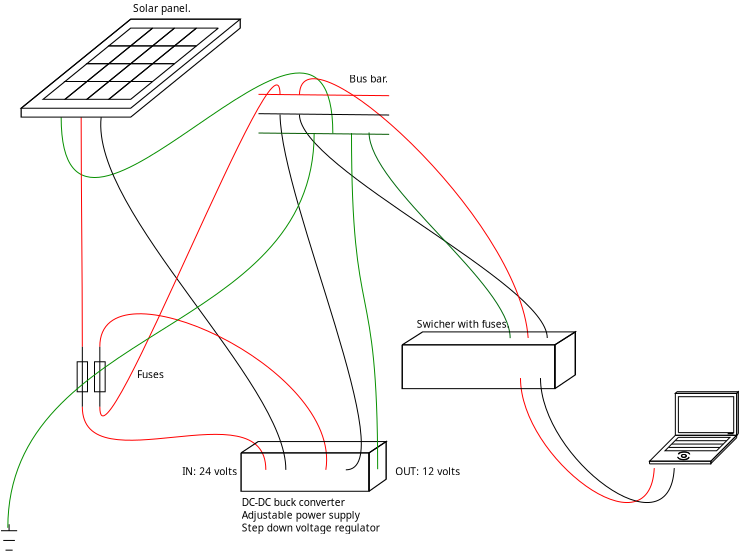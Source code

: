 <?xml version="1.0" encoding="UTF-8"?>
<dia:diagram xmlns:dia="http://www.lysator.liu.se/~alla/dia/">
  <dia:layer name="Background" visible="true" connectable="true" active="true">
    <dia:object type="Standard - Text" version="1" id="O0">
      <dia:attribute name="obj_pos">
        <dia:point val="7.598,4.736"/>
      </dia:attribute>
      <dia:attribute name="obj_bb">
        <dia:rectangle val="7.598,4.274;10.323,4.876"/>
      </dia:attribute>
      <dia:attribute name="text">
        <dia:composite type="text">
          <dia:attribute name="string">
            <dia:string>#Solar panel.#</dia:string>
          </dia:attribute>
          <dia:attribute name="font">
            <dia:font family="Electrolize" style="0" name="Courier"/>
          </dia:attribute>
          <dia:attribute name="height">
            <dia:real val="0.635"/>
          </dia:attribute>
          <dia:attribute name="pos">
            <dia:point val="7.598,4.736"/>
          </dia:attribute>
          <dia:attribute name="color">
            <dia:color val="#000000ff"/>
          </dia:attribute>
          <dia:attribute name="alignment">
            <dia:enum val="0"/>
          </dia:attribute>
        </dia:composite>
      </dia:attribute>
      <dia:attribute name="valign">
        <dia:enum val="3"/>
      </dia:attribute>
    </dia:object>
    <dia:object type="Standard - Path" version="0" id="O1">
      <dia:attribute name="obj_pos">
        <dia:point val="1.396,30.677"/>
      </dia:attribute>
      <dia:attribute name="obj_bb">
        <dia:rectangle val="0.992,30.353;1.8,31.649"/>
      </dia:attribute>
      <dia:attribute name="meta">
        <dia:composite type="dict"/>
      </dia:attribute>
      <dia:attribute name="bez_points">
        <dia:bezpoint type="moveto" p1="1.396,30.677"/>
        <dia:bezpoint type="lineto" p1="1.396,30.353"/>
        <dia:bezpoint type="moveto" p1="0.992,30.677"/>
        <dia:bezpoint type="lineto" p1="1.8,30.677"/>
        <dia:bezpoint type="moveto" p1="1.105,31.163"/>
        <dia:bezpoint type="lineto" p1="1.687,31.163"/>
        <dia:bezpoint type="moveto" p1="1.218,31.649"/>
        <dia:bezpoint type="lineto" p1="1.574,31.649"/>
      </dia:attribute>
      <dia:attribute name="stroke_or_fill">
        <dia:enum val="3"/>
      </dia:attribute>
      <dia:attribute name="line_width">
        <dia:real val="1.175e-38"/>
      </dia:attribute>
      <dia:attribute name="line_colour">
        <dia:color val="#000000ff"/>
      </dia:attribute>
      <dia:attribute name="line_style">
        <dia:enum val="0"/>
        <dia:real val="1"/>
      </dia:attribute>
      <dia:attribute name="line_join">
        <dia:enum val="0"/>
      </dia:attribute>
      <dia:attribute name="line_caps">
        <dia:enum val="0"/>
      </dia:attribute>
      <dia:attribute name="fill_colour">
        <dia:color val="#ffffffff"/>
      </dia:attribute>
      <dia:attribute name="show_control_lines">
        <dia:boolean val="false"/>
      </dia:attribute>
      <dia:attribute name="pattern"/>
    </dia:object>
    <dia:object type="Standard - BezierLine" version="0" id="O2">
      <dia:attribute name="obj_pos">
        <dia:point val="4,10"/>
      </dia:attribute>
      <dia:attribute name="obj_bb">
        <dia:rectangle val="4,7.567;17.583,12.987"/>
      </dia:attribute>
      <dia:attribute name="bez_points">
        <dia:point val="4,10"/>
        <dia:point val="4,20.12"/>
        <dia:point val="17.583,0.688"/>
        <dia:point val="17.583,10.808"/>
      </dia:attribute>
      <dia:attribute name="corner_types">
        <dia:enum val="2"/>
        <dia:enum val="2"/>
      </dia:attribute>
      <dia:attribute name="line_color">
        <dia:color val="#079000ff"/>
      </dia:attribute>
      <dia:attribute name="line_width">
        <dia:real val="1.175e-38"/>
      </dia:attribute>
      <dia:connections>
        <dia:connection handle="3" to="O76" connection="0"/>
      </dia:connections>
    </dia:object>
    <dia:object type="Standard - BezierLine" version="0" id="O3">
      <dia:attribute name="obj_pos">
        <dia:point val="5,10"/>
      </dia:attribute>
      <dia:attribute name="obj_bb">
        <dia:rectangle val="5,10;5.058,21.48"/>
      </dia:attribute>
      <dia:attribute name="bez_points">
        <dia:point val="5,10"/>
        <dia:point val="5,14"/>
        <dia:point val="5.058,17.329"/>
        <dia:point val="5.058,21.48"/>
      </dia:attribute>
      <dia:attribute name="corner_types">
        <dia:enum val="2"/>
        <dia:enum val="2"/>
      </dia:attribute>
      <dia:attribute name="line_color">
        <dia:color val="#ff0000ff"/>
      </dia:attribute>
      <dia:attribute name="line_width">
        <dia:real val="1.175e-38"/>
      </dia:attribute>
      <dia:connections>
        <dia:connection handle="3" to="O29" connection="0"/>
      </dia:connections>
    </dia:object>
    <dia:object type="Standard - BezierLine" version="0" id="O4">
      <dia:attribute name="obj_pos">
        <dia:point val="6,10"/>
      </dia:attribute>
      <dia:attribute name="obj_bb">
        <dia:rectangle val="5.979,10;15.236,27.334"/>
      </dia:attribute>
      <dia:attribute name="bez_points">
        <dia:point val="6,10"/>
        <dia:point val="5.467,14.749"/>
        <dia:point val="15.267,23.282"/>
        <dia:point val="15.233,27.633"/>
      </dia:attribute>
      <dia:attribute name="corner_types">
        <dia:enum val="2"/>
        <dia:enum val="2"/>
      </dia:attribute>
      <dia:attribute name="line_width">
        <dia:real val="1.175e-38"/>
      </dia:attribute>
      <dia:connections>
        <dia:connection handle="3" to="O37" connection="0"/>
      </dia:connections>
    </dia:object>
    <dia:group>
      <dia:attribute name="meta">
        <dia:composite type="dict"/>
      </dia:attribute>
      <dia:attribute name="matrix">
        <dia:matrix xx="1" xy="0" yx="0" yy="0.813" x0="0" y0="1.847"/>
      </dia:attribute>
      <dia:object type="Standard - Path" version="0" id="O5">
        <dia:attribute name="obj_pos">
          <dia:point val="2,9.477"/>
        </dia:attribute>
        <dia:attribute name="obj_bb">
          <dia:rectangle val="2,4;12.954,10.025"/>
        </dia:attribute>
        <dia:attribute name="meta">
          <dia:composite type="dict"/>
        </dia:attribute>
        <dia:attribute name="bez_points">
          <dia:bezpoint type="moveto" p1="2,9.477"/>
          <dia:bezpoint type="lineto" p1="2,10.025"/>
          <dia:bezpoint type="lineto" p1="7.477,10.025"/>
          <dia:bezpoint type="lineto" p1="12.954,4.548"/>
          <dia:bezpoint type="lineto" p1="12.954,4"/>
          <dia:bezpoint type="lineto" p1="7.477,4"/>
          <dia:bezpoint type="lineto" p1="2,9.477"/>
          <dia:bezpoint type="lineto" p1="2,10.025"/>
          <dia:bezpoint type="lineto" p1="7.477,10.025"/>
          <dia:bezpoint type="lineto" p1="12.954,4.548"/>
          <dia:bezpoint type="lineto" p1="12.954,4"/>
          <dia:bezpoint type="lineto" p1="7.477,4"/>
          <dia:bezpoint type="lineto" p1="2,9.477"/>
        </dia:attribute>
        <dia:attribute name="stroke_or_fill">
          <dia:enum val="1"/>
        </dia:attribute>
        <dia:attribute name="line_width">
          <dia:real val="1.175e-38"/>
        </dia:attribute>
        <dia:attribute name="line_colour">
          <dia:color val="#000000ff"/>
        </dia:attribute>
        <dia:attribute name="line_style">
          <dia:enum val="0"/>
          <dia:real val="1"/>
        </dia:attribute>
        <dia:attribute name="line_join">
          <dia:enum val="0"/>
        </dia:attribute>
        <dia:attribute name="line_caps">
          <dia:enum val="0"/>
        </dia:attribute>
        <dia:attribute name="fill_colour">
          <dia:color val="#ffffffff"/>
        </dia:attribute>
        <dia:attribute name="show_control_lines">
          <dia:boolean val="false"/>
        </dia:attribute>
        <dia:attribute name="pattern"/>
      </dia:object>
      <dia:object type="Standard - Path" version="0" id="O6">
        <dia:attribute name="obj_pos">
          <dia:point val="12.954,4"/>
        </dia:attribute>
        <dia:attribute name="obj_bb">
          <dia:rectangle val="2,4;12.954,9.477"/>
        </dia:attribute>
        <dia:attribute name="meta">
          <dia:composite type="dict"/>
        </dia:attribute>
        <dia:attribute name="bez_points">
          <dia:bezpoint type="moveto" p1="12.954,4"/>
          <dia:bezpoint type="lineto" p1="7.477,4"/>
          <dia:bezpoint type="lineto" p1="2,9.477"/>
          <dia:bezpoint type="lineto" p1="7.477,9.477"/>
          <dia:bezpoint type="lineto" p1="12.954,4"/>
          <dia:bezpoint type="lineto" p1="7.477,4"/>
          <dia:bezpoint type="lineto" p1="2,9.477"/>
          <dia:bezpoint type="lineto" p1="7.477,9.477"/>
          <dia:bezpoint type="lineto" p1="12.954,4"/>
        </dia:attribute>
        <dia:attribute name="stroke_or_fill">
          <dia:enum val="1"/>
        </dia:attribute>
        <dia:attribute name="line_width">
          <dia:real val="1.175e-38"/>
        </dia:attribute>
        <dia:attribute name="line_colour">
          <dia:color val="#000000ff"/>
        </dia:attribute>
        <dia:attribute name="line_style">
          <dia:enum val="0"/>
          <dia:real val="1"/>
        </dia:attribute>
        <dia:attribute name="line_join">
          <dia:enum val="0"/>
        </dia:attribute>
        <dia:attribute name="line_caps">
          <dia:enum val="0"/>
        </dia:attribute>
        <dia:attribute name="fill_colour">
          <dia:color val="#ffffffff"/>
        </dia:attribute>
        <dia:attribute name="show_control_lines">
          <dia:boolean val="false"/>
        </dia:attribute>
        <dia:attribute name="pattern"/>
      </dia:object>
      <dia:object type="Standard - Path" version="0" id="O7">
        <dia:attribute name="obj_pos">
          <dia:point val="8.573,7.834"/>
        </dia:attribute>
        <dia:attribute name="obj_bb">
          <dia:rectangle val="6.382,7.834;8.573,8.93"/>
        </dia:attribute>
        <dia:attribute name="meta">
          <dia:composite type="dict"/>
        </dia:attribute>
        <dia:attribute name="bez_points">
          <dia:bezpoint type="moveto" p1="8.573,7.834"/>
          <dia:bezpoint type="lineto" p1="7.477,7.834"/>
          <dia:bezpoint type="lineto" p1="6.382,8.93"/>
          <dia:bezpoint type="lineto" p1="7.477,8.93"/>
          <dia:bezpoint type="lineto" p1="8.573,7.834"/>
        </dia:attribute>
        <dia:attribute name="stroke_or_fill">
          <dia:enum val="1"/>
        </dia:attribute>
        <dia:attribute name="line_width">
          <dia:real val="1.175e-38"/>
        </dia:attribute>
        <dia:attribute name="line_colour">
          <dia:color val="#000000ff"/>
        </dia:attribute>
        <dia:attribute name="line_style">
          <dia:enum val="0"/>
          <dia:real val="1"/>
        </dia:attribute>
        <dia:attribute name="line_join">
          <dia:enum val="0"/>
        </dia:attribute>
        <dia:attribute name="line_caps">
          <dia:enum val="0"/>
        </dia:attribute>
        <dia:attribute name="fill_colour">
          <dia:color val="#ffffffff"/>
        </dia:attribute>
        <dia:attribute name="show_control_lines">
          <dia:boolean val="false"/>
        </dia:attribute>
        <dia:attribute name="pattern"/>
      </dia:object>
      <dia:object type="Standard - Path" version="0" id="O8">
        <dia:attribute name="obj_pos">
          <dia:point val="7.477,7.834"/>
        </dia:attribute>
        <dia:attribute name="obj_bb">
          <dia:rectangle val="5.286,7.834;7.477,8.93"/>
        </dia:attribute>
        <dia:attribute name="meta">
          <dia:composite type="dict"/>
        </dia:attribute>
        <dia:attribute name="bez_points">
          <dia:bezpoint type="moveto" p1="7.477,7.834"/>
          <dia:bezpoint type="lineto" p1="6.382,7.834"/>
          <dia:bezpoint type="lineto" p1="5.286,8.93"/>
          <dia:bezpoint type="lineto" p1="6.382,8.93"/>
          <dia:bezpoint type="lineto" p1="7.477,7.834"/>
        </dia:attribute>
        <dia:attribute name="stroke_or_fill">
          <dia:enum val="1"/>
        </dia:attribute>
        <dia:attribute name="line_width">
          <dia:real val="1.175e-38"/>
        </dia:attribute>
        <dia:attribute name="line_colour">
          <dia:color val="#000000ff"/>
        </dia:attribute>
        <dia:attribute name="line_style">
          <dia:enum val="0"/>
          <dia:real val="1"/>
        </dia:attribute>
        <dia:attribute name="line_join">
          <dia:enum val="0"/>
        </dia:attribute>
        <dia:attribute name="line_caps">
          <dia:enum val="0"/>
        </dia:attribute>
        <dia:attribute name="fill_colour">
          <dia:color val="#ffffffff"/>
        </dia:attribute>
        <dia:attribute name="show_control_lines">
          <dia:boolean val="false"/>
        </dia:attribute>
        <dia:attribute name="pattern"/>
      </dia:object>
      <dia:object type="Standard - Path" version="0" id="O9">
        <dia:attribute name="obj_pos">
          <dia:point val="6.382,7.834"/>
        </dia:attribute>
        <dia:attribute name="obj_bb">
          <dia:rectangle val="4.191,7.834;6.382,8.93"/>
        </dia:attribute>
        <dia:attribute name="meta">
          <dia:composite type="dict"/>
        </dia:attribute>
        <dia:attribute name="bez_points">
          <dia:bezpoint type="moveto" p1="6.382,7.834"/>
          <dia:bezpoint type="lineto" p1="5.286,7.834"/>
          <dia:bezpoint type="lineto" p1="4.191,8.93"/>
          <dia:bezpoint type="lineto" p1="5.286,8.93"/>
          <dia:bezpoint type="lineto" p1="6.382,7.834"/>
        </dia:attribute>
        <dia:attribute name="stroke_or_fill">
          <dia:enum val="1"/>
        </dia:attribute>
        <dia:attribute name="line_width">
          <dia:real val="1.175e-38"/>
        </dia:attribute>
        <dia:attribute name="line_colour">
          <dia:color val="#000000ff"/>
        </dia:attribute>
        <dia:attribute name="line_style">
          <dia:enum val="0"/>
          <dia:real val="1"/>
        </dia:attribute>
        <dia:attribute name="line_join">
          <dia:enum val="0"/>
        </dia:attribute>
        <dia:attribute name="line_caps">
          <dia:enum val="0"/>
        </dia:attribute>
        <dia:attribute name="fill_colour">
          <dia:color val="#ffffffff"/>
        </dia:attribute>
        <dia:attribute name="show_control_lines">
          <dia:boolean val="false"/>
        </dia:attribute>
        <dia:attribute name="pattern"/>
      </dia:object>
      <dia:object type="Standard - Path" version="0" id="O10">
        <dia:attribute name="obj_pos">
          <dia:point val="5.286,7.834"/>
        </dia:attribute>
        <dia:attribute name="obj_bb">
          <dia:rectangle val="3.095,7.834;5.286,8.93"/>
        </dia:attribute>
        <dia:attribute name="meta">
          <dia:composite type="dict"/>
        </dia:attribute>
        <dia:attribute name="bez_points">
          <dia:bezpoint type="moveto" p1="5.286,7.834"/>
          <dia:bezpoint type="lineto" p1="4.191,7.834"/>
          <dia:bezpoint type="lineto" p1="3.095,8.93"/>
          <dia:bezpoint type="lineto" p1="4.191,8.93"/>
          <dia:bezpoint type="lineto" p1="5.286,7.834"/>
        </dia:attribute>
        <dia:attribute name="stroke_or_fill">
          <dia:enum val="1"/>
        </dia:attribute>
        <dia:attribute name="line_width">
          <dia:real val="1.175e-38"/>
        </dia:attribute>
        <dia:attribute name="line_colour">
          <dia:color val="#000000ff"/>
        </dia:attribute>
        <dia:attribute name="line_style">
          <dia:enum val="0"/>
          <dia:real val="1"/>
        </dia:attribute>
        <dia:attribute name="line_join">
          <dia:enum val="0"/>
        </dia:attribute>
        <dia:attribute name="line_caps">
          <dia:enum val="0"/>
        </dia:attribute>
        <dia:attribute name="fill_colour">
          <dia:color val="#ffffffff"/>
        </dia:attribute>
        <dia:attribute name="show_control_lines">
          <dia:boolean val="false"/>
        </dia:attribute>
        <dia:attribute name="pattern"/>
      </dia:object>
      <dia:object type="Standard - Path" version="0" id="O11">
        <dia:attribute name="obj_pos">
          <dia:point val="9.668,6.739"/>
        </dia:attribute>
        <dia:attribute name="obj_bb">
          <dia:rectangle val="7.477,6.739;9.668,7.834"/>
        </dia:attribute>
        <dia:attribute name="meta">
          <dia:composite type="dict"/>
        </dia:attribute>
        <dia:attribute name="bez_points">
          <dia:bezpoint type="moveto" p1="9.668,6.739"/>
          <dia:bezpoint type="lineto" p1="8.573,6.739"/>
          <dia:bezpoint type="lineto" p1="7.477,7.834"/>
          <dia:bezpoint type="lineto" p1="8.573,7.834"/>
          <dia:bezpoint type="lineto" p1="9.668,6.739"/>
        </dia:attribute>
        <dia:attribute name="stroke_or_fill">
          <dia:enum val="1"/>
        </dia:attribute>
        <dia:attribute name="line_width">
          <dia:real val="1.175e-38"/>
        </dia:attribute>
        <dia:attribute name="line_colour">
          <dia:color val="#000000ff"/>
        </dia:attribute>
        <dia:attribute name="line_style">
          <dia:enum val="0"/>
          <dia:real val="1"/>
        </dia:attribute>
        <dia:attribute name="line_join">
          <dia:enum val="0"/>
        </dia:attribute>
        <dia:attribute name="line_caps">
          <dia:enum val="0"/>
        </dia:attribute>
        <dia:attribute name="fill_colour">
          <dia:color val="#ffffffff"/>
        </dia:attribute>
        <dia:attribute name="show_control_lines">
          <dia:boolean val="false"/>
        </dia:attribute>
        <dia:attribute name="pattern"/>
      </dia:object>
      <dia:object type="Standard - Path" version="0" id="O12">
        <dia:attribute name="obj_pos">
          <dia:point val="8.573,6.739"/>
        </dia:attribute>
        <dia:attribute name="obj_bb">
          <dia:rectangle val="6.382,6.739;8.573,7.834"/>
        </dia:attribute>
        <dia:attribute name="meta">
          <dia:composite type="dict"/>
        </dia:attribute>
        <dia:attribute name="bez_points">
          <dia:bezpoint type="moveto" p1="8.573,6.739"/>
          <dia:bezpoint type="lineto" p1="7.477,6.739"/>
          <dia:bezpoint type="lineto" p1="6.382,7.834"/>
          <dia:bezpoint type="lineto" p1="7.477,7.834"/>
          <dia:bezpoint type="lineto" p1="8.573,6.739"/>
        </dia:attribute>
        <dia:attribute name="stroke_or_fill">
          <dia:enum val="1"/>
        </dia:attribute>
        <dia:attribute name="line_width">
          <dia:real val="1.175e-38"/>
        </dia:attribute>
        <dia:attribute name="line_colour">
          <dia:color val="#000000ff"/>
        </dia:attribute>
        <dia:attribute name="line_style">
          <dia:enum val="0"/>
          <dia:real val="1"/>
        </dia:attribute>
        <dia:attribute name="line_join">
          <dia:enum val="0"/>
        </dia:attribute>
        <dia:attribute name="line_caps">
          <dia:enum val="0"/>
        </dia:attribute>
        <dia:attribute name="fill_colour">
          <dia:color val="#ffffffff"/>
        </dia:attribute>
        <dia:attribute name="show_control_lines">
          <dia:boolean val="false"/>
        </dia:attribute>
        <dia:attribute name="pattern"/>
      </dia:object>
      <dia:object type="Standard - Path" version="0" id="O13">
        <dia:attribute name="obj_pos">
          <dia:point val="7.477,6.739"/>
        </dia:attribute>
        <dia:attribute name="obj_bb">
          <dia:rectangle val="5.286,6.739;7.477,7.834"/>
        </dia:attribute>
        <dia:attribute name="meta">
          <dia:composite type="dict"/>
        </dia:attribute>
        <dia:attribute name="bez_points">
          <dia:bezpoint type="moveto" p1="7.477,6.739"/>
          <dia:bezpoint type="lineto" p1="6.382,6.739"/>
          <dia:bezpoint type="lineto" p1="5.286,7.834"/>
          <dia:bezpoint type="lineto" p1="6.382,7.834"/>
          <dia:bezpoint type="lineto" p1="7.477,6.739"/>
        </dia:attribute>
        <dia:attribute name="stroke_or_fill">
          <dia:enum val="1"/>
        </dia:attribute>
        <dia:attribute name="line_width">
          <dia:real val="1.175e-38"/>
        </dia:attribute>
        <dia:attribute name="line_colour">
          <dia:color val="#000000ff"/>
        </dia:attribute>
        <dia:attribute name="line_style">
          <dia:enum val="0"/>
          <dia:real val="1"/>
        </dia:attribute>
        <dia:attribute name="line_join">
          <dia:enum val="0"/>
        </dia:attribute>
        <dia:attribute name="line_caps">
          <dia:enum val="0"/>
        </dia:attribute>
        <dia:attribute name="fill_colour">
          <dia:color val="#ffffffff"/>
        </dia:attribute>
        <dia:attribute name="show_control_lines">
          <dia:boolean val="false"/>
        </dia:attribute>
        <dia:attribute name="pattern"/>
      </dia:object>
      <dia:object type="Standard - Path" version="0" id="O14">
        <dia:attribute name="obj_pos">
          <dia:point val="6.382,6.739"/>
        </dia:attribute>
        <dia:attribute name="obj_bb">
          <dia:rectangle val="4.191,6.739;6.382,7.834"/>
        </dia:attribute>
        <dia:attribute name="meta">
          <dia:composite type="dict"/>
        </dia:attribute>
        <dia:attribute name="bez_points">
          <dia:bezpoint type="moveto" p1="6.382,6.739"/>
          <dia:bezpoint type="lineto" p1="5.286,6.739"/>
          <dia:bezpoint type="lineto" p1="4.191,7.834"/>
          <dia:bezpoint type="lineto" p1="5.286,7.834"/>
          <dia:bezpoint type="lineto" p1="6.382,6.739"/>
        </dia:attribute>
        <dia:attribute name="stroke_or_fill">
          <dia:enum val="1"/>
        </dia:attribute>
        <dia:attribute name="line_width">
          <dia:real val="1.175e-38"/>
        </dia:attribute>
        <dia:attribute name="line_colour">
          <dia:color val="#000000ff"/>
        </dia:attribute>
        <dia:attribute name="line_style">
          <dia:enum val="0"/>
          <dia:real val="1"/>
        </dia:attribute>
        <dia:attribute name="line_join">
          <dia:enum val="0"/>
        </dia:attribute>
        <dia:attribute name="line_caps">
          <dia:enum val="0"/>
        </dia:attribute>
        <dia:attribute name="fill_colour">
          <dia:color val="#ffffffff"/>
        </dia:attribute>
        <dia:attribute name="show_control_lines">
          <dia:boolean val="false"/>
        </dia:attribute>
        <dia:attribute name="pattern"/>
      </dia:object>
      <dia:object type="Standard - Path" version="0" id="O15">
        <dia:attribute name="obj_pos">
          <dia:point val="10.764,5.643"/>
        </dia:attribute>
        <dia:attribute name="obj_bb">
          <dia:rectangle val="8.573,5.643;10.764,6.739"/>
        </dia:attribute>
        <dia:attribute name="meta">
          <dia:composite type="dict"/>
        </dia:attribute>
        <dia:attribute name="bez_points">
          <dia:bezpoint type="moveto" p1="10.764,5.643"/>
          <dia:bezpoint type="lineto" p1="9.668,5.643"/>
          <dia:bezpoint type="lineto" p1="8.573,6.739"/>
          <dia:bezpoint type="lineto" p1="9.668,6.739"/>
          <dia:bezpoint type="lineto" p1="10.764,5.643"/>
        </dia:attribute>
        <dia:attribute name="stroke_or_fill">
          <dia:enum val="1"/>
        </dia:attribute>
        <dia:attribute name="line_width">
          <dia:real val="1.175e-38"/>
        </dia:attribute>
        <dia:attribute name="line_colour">
          <dia:color val="#000000ff"/>
        </dia:attribute>
        <dia:attribute name="line_style">
          <dia:enum val="0"/>
          <dia:real val="1"/>
        </dia:attribute>
        <dia:attribute name="line_join">
          <dia:enum val="0"/>
        </dia:attribute>
        <dia:attribute name="line_caps">
          <dia:enum val="0"/>
        </dia:attribute>
        <dia:attribute name="fill_colour">
          <dia:color val="#ffffffff"/>
        </dia:attribute>
        <dia:attribute name="show_control_lines">
          <dia:boolean val="false"/>
        </dia:attribute>
        <dia:attribute name="pattern"/>
      </dia:object>
      <dia:object type="Standard - Path" version="0" id="O16">
        <dia:attribute name="obj_pos">
          <dia:point val="9.668,5.643"/>
        </dia:attribute>
        <dia:attribute name="obj_bb">
          <dia:rectangle val="7.477,5.643;9.668,6.739"/>
        </dia:attribute>
        <dia:attribute name="meta">
          <dia:composite type="dict"/>
        </dia:attribute>
        <dia:attribute name="bez_points">
          <dia:bezpoint type="moveto" p1="9.668,5.643"/>
          <dia:bezpoint type="lineto" p1="8.573,5.643"/>
          <dia:bezpoint type="lineto" p1="7.477,6.739"/>
          <dia:bezpoint type="lineto" p1="8.573,6.739"/>
          <dia:bezpoint type="lineto" p1="9.668,5.643"/>
        </dia:attribute>
        <dia:attribute name="stroke_or_fill">
          <dia:enum val="1"/>
        </dia:attribute>
        <dia:attribute name="line_width">
          <dia:real val="1.175e-38"/>
        </dia:attribute>
        <dia:attribute name="line_colour">
          <dia:color val="#000000ff"/>
        </dia:attribute>
        <dia:attribute name="line_style">
          <dia:enum val="0"/>
          <dia:real val="1"/>
        </dia:attribute>
        <dia:attribute name="line_join">
          <dia:enum val="0"/>
        </dia:attribute>
        <dia:attribute name="line_caps">
          <dia:enum val="0"/>
        </dia:attribute>
        <dia:attribute name="fill_colour">
          <dia:color val="#ffffffff"/>
        </dia:attribute>
        <dia:attribute name="show_control_lines">
          <dia:boolean val="false"/>
        </dia:attribute>
        <dia:attribute name="pattern"/>
      </dia:object>
      <dia:object type="Standard - Path" version="0" id="O17">
        <dia:attribute name="obj_pos">
          <dia:point val="8.573,5.643"/>
        </dia:attribute>
        <dia:attribute name="obj_bb">
          <dia:rectangle val="6.382,5.643;8.573,6.739"/>
        </dia:attribute>
        <dia:attribute name="meta">
          <dia:composite type="dict"/>
        </dia:attribute>
        <dia:attribute name="bez_points">
          <dia:bezpoint type="moveto" p1="8.573,5.643"/>
          <dia:bezpoint type="lineto" p1="7.477,5.643"/>
          <dia:bezpoint type="lineto" p1="6.382,6.739"/>
          <dia:bezpoint type="lineto" p1="7.477,6.739"/>
          <dia:bezpoint type="lineto" p1="8.573,5.643"/>
        </dia:attribute>
        <dia:attribute name="stroke_or_fill">
          <dia:enum val="1"/>
        </dia:attribute>
        <dia:attribute name="line_width">
          <dia:real val="1.175e-38"/>
        </dia:attribute>
        <dia:attribute name="line_colour">
          <dia:color val="#000000ff"/>
        </dia:attribute>
        <dia:attribute name="line_style">
          <dia:enum val="0"/>
          <dia:real val="1"/>
        </dia:attribute>
        <dia:attribute name="line_join">
          <dia:enum val="0"/>
        </dia:attribute>
        <dia:attribute name="line_caps">
          <dia:enum val="0"/>
        </dia:attribute>
        <dia:attribute name="fill_colour">
          <dia:color val="#ffffffff"/>
        </dia:attribute>
        <dia:attribute name="show_control_lines">
          <dia:boolean val="false"/>
        </dia:attribute>
        <dia:attribute name="pattern"/>
      </dia:object>
      <dia:object type="Standard - Path" version="0" id="O18">
        <dia:attribute name="obj_pos">
          <dia:point val="7.477,5.643"/>
        </dia:attribute>
        <dia:attribute name="obj_bb">
          <dia:rectangle val="5.286,5.643;7.477,6.739"/>
        </dia:attribute>
        <dia:attribute name="meta">
          <dia:composite type="dict"/>
        </dia:attribute>
        <dia:attribute name="bez_points">
          <dia:bezpoint type="moveto" p1="7.477,5.643"/>
          <dia:bezpoint type="lineto" p1="6.382,5.643"/>
          <dia:bezpoint type="lineto" p1="5.286,6.739"/>
          <dia:bezpoint type="lineto" p1="6.382,6.739"/>
          <dia:bezpoint type="lineto" p1="7.477,5.643"/>
        </dia:attribute>
        <dia:attribute name="stroke_or_fill">
          <dia:enum val="1"/>
        </dia:attribute>
        <dia:attribute name="line_width">
          <dia:real val="1.175e-38"/>
        </dia:attribute>
        <dia:attribute name="line_colour">
          <dia:color val="#000000ff"/>
        </dia:attribute>
        <dia:attribute name="line_style">
          <dia:enum val="0"/>
          <dia:real val="1"/>
        </dia:attribute>
        <dia:attribute name="line_join">
          <dia:enum val="0"/>
        </dia:attribute>
        <dia:attribute name="line_caps">
          <dia:enum val="0"/>
        </dia:attribute>
        <dia:attribute name="fill_colour">
          <dia:color val="#ffffffff"/>
        </dia:attribute>
        <dia:attribute name="show_control_lines">
          <dia:boolean val="false"/>
        </dia:attribute>
        <dia:attribute name="pattern"/>
      </dia:object>
      <dia:object type="Standard - Path" version="0" id="O19">
        <dia:attribute name="obj_pos">
          <dia:point val="11.859,4.548"/>
        </dia:attribute>
        <dia:attribute name="obj_bb">
          <dia:rectangle val="9.668,4.548;11.859,5.643"/>
        </dia:attribute>
        <dia:attribute name="meta">
          <dia:composite type="dict"/>
        </dia:attribute>
        <dia:attribute name="bez_points">
          <dia:bezpoint type="moveto" p1="11.859,4.548"/>
          <dia:bezpoint type="lineto" p1="10.764,4.548"/>
          <dia:bezpoint type="lineto" p1="9.668,5.643"/>
          <dia:bezpoint type="lineto" p1="10.764,5.643"/>
          <dia:bezpoint type="lineto" p1="11.859,4.548"/>
        </dia:attribute>
        <dia:attribute name="stroke_or_fill">
          <dia:enum val="1"/>
        </dia:attribute>
        <dia:attribute name="line_width">
          <dia:real val="1.175e-38"/>
        </dia:attribute>
        <dia:attribute name="line_colour">
          <dia:color val="#000000ff"/>
        </dia:attribute>
        <dia:attribute name="line_style">
          <dia:enum val="0"/>
          <dia:real val="1"/>
        </dia:attribute>
        <dia:attribute name="line_join">
          <dia:enum val="0"/>
        </dia:attribute>
        <dia:attribute name="line_caps">
          <dia:enum val="0"/>
        </dia:attribute>
        <dia:attribute name="fill_colour">
          <dia:color val="#ffffffff"/>
        </dia:attribute>
        <dia:attribute name="show_control_lines">
          <dia:boolean val="false"/>
        </dia:attribute>
        <dia:attribute name="pattern"/>
      </dia:object>
      <dia:object type="Standard - Path" version="0" id="O20">
        <dia:attribute name="obj_pos">
          <dia:point val="10.764,4.548"/>
        </dia:attribute>
        <dia:attribute name="obj_bb">
          <dia:rectangle val="8.573,4.548;10.764,5.643"/>
        </dia:attribute>
        <dia:attribute name="meta">
          <dia:composite type="dict"/>
        </dia:attribute>
        <dia:attribute name="bez_points">
          <dia:bezpoint type="moveto" p1="10.764,4.548"/>
          <dia:bezpoint type="lineto" p1="9.668,4.548"/>
          <dia:bezpoint type="lineto" p1="8.573,5.643"/>
          <dia:bezpoint type="lineto" p1="9.668,5.643"/>
          <dia:bezpoint type="lineto" p1="10.764,4.548"/>
        </dia:attribute>
        <dia:attribute name="stroke_or_fill">
          <dia:enum val="1"/>
        </dia:attribute>
        <dia:attribute name="line_width">
          <dia:real val="1.175e-38"/>
        </dia:attribute>
        <dia:attribute name="line_colour">
          <dia:color val="#000000ff"/>
        </dia:attribute>
        <dia:attribute name="line_style">
          <dia:enum val="0"/>
          <dia:real val="1"/>
        </dia:attribute>
        <dia:attribute name="line_join">
          <dia:enum val="0"/>
        </dia:attribute>
        <dia:attribute name="line_caps">
          <dia:enum val="0"/>
        </dia:attribute>
        <dia:attribute name="fill_colour">
          <dia:color val="#ffffffff"/>
        </dia:attribute>
        <dia:attribute name="show_control_lines">
          <dia:boolean val="false"/>
        </dia:attribute>
        <dia:attribute name="pattern"/>
      </dia:object>
      <dia:object type="Standard - Path" version="0" id="O21">
        <dia:attribute name="obj_pos">
          <dia:point val="9.668,4.548"/>
        </dia:attribute>
        <dia:attribute name="obj_bb">
          <dia:rectangle val="7.477,4.548;9.668,5.643"/>
        </dia:attribute>
        <dia:attribute name="meta">
          <dia:composite type="dict"/>
        </dia:attribute>
        <dia:attribute name="bez_points">
          <dia:bezpoint type="moveto" p1="9.668,4.548"/>
          <dia:bezpoint type="lineto" p1="8.573,4.548"/>
          <dia:bezpoint type="lineto" p1="7.477,5.643"/>
          <dia:bezpoint type="lineto" p1="8.573,5.643"/>
          <dia:bezpoint type="lineto" p1="9.668,4.548"/>
        </dia:attribute>
        <dia:attribute name="stroke_or_fill">
          <dia:enum val="1"/>
        </dia:attribute>
        <dia:attribute name="line_width">
          <dia:real val="1.175e-38"/>
        </dia:attribute>
        <dia:attribute name="line_colour">
          <dia:color val="#000000ff"/>
        </dia:attribute>
        <dia:attribute name="line_style">
          <dia:enum val="0"/>
          <dia:real val="1"/>
        </dia:attribute>
        <dia:attribute name="line_join">
          <dia:enum val="0"/>
        </dia:attribute>
        <dia:attribute name="line_caps">
          <dia:enum val="0"/>
        </dia:attribute>
        <dia:attribute name="fill_colour">
          <dia:color val="#ffffffff"/>
        </dia:attribute>
        <dia:attribute name="show_control_lines">
          <dia:boolean val="false"/>
        </dia:attribute>
        <dia:attribute name="pattern"/>
      </dia:object>
      <dia:object type="Standard - Path" version="0" id="O22">
        <dia:attribute name="obj_pos">
          <dia:point val="8.573,4.548"/>
        </dia:attribute>
        <dia:attribute name="obj_bb">
          <dia:rectangle val="6.382,4.548;8.573,5.643"/>
        </dia:attribute>
        <dia:attribute name="meta">
          <dia:composite type="dict"/>
        </dia:attribute>
        <dia:attribute name="bez_points">
          <dia:bezpoint type="moveto" p1="8.573,4.548"/>
          <dia:bezpoint type="lineto" p1="7.477,4.548"/>
          <dia:bezpoint type="lineto" p1="6.382,5.643"/>
          <dia:bezpoint type="lineto" p1="7.477,5.643"/>
          <dia:bezpoint type="lineto" p1="8.573,4.548"/>
        </dia:attribute>
        <dia:attribute name="stroke_or_fill">
          <dia:enum val="1"/>
        </dia:attribute>
        <dia:attribute name="line_width">
          <dia:real val="1.175e-38"/>
        </dia:attribute>
        <dia:attribute name="line_colour">
          <dia:color val="#000000ff"/>
        </dia:attribute>
        <dia:attribute name="line_style">
          <dia:enum val="0"/>
          <dia:real val="1"/>
        </dia:attribute>
        <dia:attribute name="line_join">
          <dia:enum val="0"/>
        </dia:attribute>
        <dia:attribute name="line_caps">
          <dia:enum val="0"/>
        </dia:attribute>
        <dia:attribute name="fill_colour">
          <dia:color val="#ffffffff"/>
        </dia:attribute>
        <dia:attribute name="show_control_lines">
          <dia:boolean val="false"/>
        </dia:attribute>
        <dia:attribute name="pattern"/>
      </dia:object>
    </dia:group>
    <dia:object type="Standard - BezierLine" version="0" id="O23">
      <dia:attribute name="obj_pos">
        <dia:point val="17.233,27.633"/>
      </dia:attribute>
      <dia:attribute name="obj_bb">
        <dia:rectangle val="5.933,19.779;17.322,27.337"/>
      </dia:attribute>
      <dia:attribute name="bez_points">
        <dia:point val="17.233,27.633"/>
        <dia:point val="18.067,22.516"/>
        <dia:point val="5.917,17.0"/>
        <dia:point val="5.933,21.48"/>
      </dia:attribute>
      <dia:attribute name="corner_types">
        <dia:enum val="2"/>
        <dia:enum val="2"/>
      </dia:attribute>
      <dia:attribute name="line_color">
        <dia:color val="#ff0000ff"/>
      </dia:attribute>
      <dia:attribute name="line_width">
        <dia:real val="1.175e-38"/>
      </dia:attribute>
      <dia:connections>
        <dia:connection handle="0" to="O38" connection="0"/>
        <dia:connection handle="3" to="O32" connection="0"/>
      </dia:connections>
    </dia:object>
    <dia:object type="Standard - BezierLine" version="0" id="O24">
      <dia:attribute name="obj_pos">
        <dia:point val="18.233,27.633"/>
      </dia:attribute>
      <dia:attribute name="obj_bb">
        <dia:rectangle val="14.948,10.167;19.281,27.633"/>
      </dia:attribute>
      <dia:attribute name="bez_points">
        <dia:point val="18.233,27.633"/>
        <dia:point val="21.123,27.633"/>
        <dia:point val="15.005,14.257"/>
        <dia:point val="14.944,9.867"/>
      </dia:attribute>
      <dia:attribute name="corner_types">
        <dia:enum val="2"/>
        <dia:enum val="2"/>
      </dia:attribute>
      <dia:attribute name="line_width">
        <dia:real val="1.175e-38"/>
      </dia:attribute>
      <dia:connections>
        <dia:connection handle="0" to="O39" connection="0"/>
        <dia:connection handle="3" to="O73" connection="0"/>
      </dia:connections>
    </dia:object>
    <dia:object type="Standard - BezierLine" version="0" id="O25">
      <dia:attribute name="obj_pos">
        <dia:point val="15.914,9.867"/>
      </dia:attribute>
      <dia:attribute name="obj_bb">
        <dia:rectangle val="15.914,10.167;28.305,20.74"/>
      </dia:attribute>
      <dia:attribute name="bez_points">
        <dia:point val="15.914,9.867"/>
        <dia:point val="15.914,12.575"/>
        <dia:point val="28.305,18.332"/>
        <dia:point val="28.305,21.04"/>
      </dia:attribute>
      <dia:attribute name="corner_types">
        <dia:enum val="2"/>
        <dia:enum val="2"/>
      </dia:attribute>
      <dia:attribute name="line_width">
        <dia:real val="1.175e-38"/>
      </dia:attribute>
      <dia:connections>
        <dia:connection handle="0" to="O71" connection="0"/>
        <dia:connection handle="3" to="O81" connection="0"/>
      </dia:connections>
    </dia:object>
    <dia:object type="Standard - Text" version="1" id="O26">
      <dia:attribute name="obj_pos">
        <dia:point val="11.778,20.469"/>
      </dia:attribute>
      <dia:attribute name="obj_bb">
        <dia:rectangle val="11.778,19.875;11.778,20.62"/>
      </dia:attribute>
      <dia:attribute name="text">
        <dia:composite type="text">
          <dia:attribute name="string">
            <dia:string>##</dia:string>
          </dia:attribute>
          <dia:attribute name="font">
            <dia:font family="sans" style="0" name="Helvetica"/>
          </dia:attribute>
          <dia:attribute name="height">
            <dia:real val="0.8"/>
          </dia:attribute>
          <dia:attribute name="pos">
            <dia:point val="11.778,20.469"/>
          </dia:attribute>
          <dia:attribute name="color">
            <dia:color val="#000000ff"/>
          </dia:attribute>
          <dia:attribute name="alignment">
            <dia:enum val="0"/>
          </dia:attribute>
        </dia:composite>
      </dia:attribute>
      <dia:attribute name="valign">
        <dia:enum val="3"/>
      </dia:attribute>
    </dia:object>
    <dia:object type="Standard - Text" version="1" id="O27">
      <dia:attribute name="obj_pos">
        <dia:point val="20.405,18.913"/>
      </dia:attribute>
      <dia:attribute name="obj_bb">
        <dia:rectangle val="20.405,18.319;20.405,19.064"/>
      </dia:attribute>
      <dia:attribute name="text">
        <dia:composite type="text">
          <dia:attribute name="string">
            <dia:string>##</dia:string>
          </dia:attribute>
          <dia:attribute name="font">
            <dia:font family="sans" style="0" name="Helvetica"/>
          </dia:attribute>
          <dia:attribute name="height">
            <dia:real val="0.8"/>
          </dia:attribute>
          <dia:attribute name="pos">
            <dia:point val="20.405,18.913"/>
          </dia:attribute>
          <dia:attribute name="color">
            <dia:color val="#000000ff"/>
          </dia:attribute>
          <dia:attribute name="alignment">
            <dia:enum val="0"/>
          </dia:attribute>
        </dia:composite>
      </dia:attribute>
      <dia:attribute name="valign">
        <dia:enum val="3"/>
      </dia:attribute>
    </dia:object>
    <dia:object type="Electronic - photo_sensitive_part" version="1" id="O28">
      <dia:attribute name="obj_pos">
        <dia:point val="5.333,4.8"/>
      </dia:attribute>
      <dia:attribute name="obj_bb">
        <dia:rectangle val="5.333,4.8;6.483,5.949"/>
      </dia:attribute>
      <dia:attribute name="meta">
        <dia:composite type="dict"/>
      </dia:attribute>
      <dia:attribute name="elem_corner">
        <dia:point val="5.333,4.8"/>
      </dia:attribute>
      <dia:attribute name="elem_width">
        <dia:real val="1.149"/>
      </dia:attribute>
      <dia:attribute name="elem_height">
        <dia:real val="1.149"/>
      </dia:attribute>
      <dia:attribute name="line_width">
        <dia:real val="1.175e-38"/>
      </dia:attribute>
      <dia:attribute name="line_colour">
        <dia:color val="#000000ff"/>
      </dia:attribute>
      <dia:attribute name="fill_colour">
        <dia:color val="#ffffffff"/>
      </dia:attribute>
      <dia:attribute name="show_background">
        <dia:boolean val="true"/>
      </dia:attribute>
      <dia:attribute name="line_style">
        <dia:enum val="0"/>
        <dia:real val="1"/>
      </dia:attribute>
      <dia:attribute name="flip_horizontal">
        <dia:boolean val="false"/>
      </dia:attribute>
      <dia:attribute name="flip_vertical">
        <dia:boolean val="false"/>
      </dia:attribute>
      <dia:attribute name="subscale">
        <dia:real val="1"/>
      </dia:attribute>
    </dia:object>
    <dia:object type="Circuit - Vertical Fuse (European)" version="1" id="O29">
      <dia:attribute name="obj_pos">
        <dia:point val="4.8,21.48"/>
      </dia:attribute>
      <dia:attribute name="obj_bb">
        <dia:rectangle val="4.8,21.48;5.317,24.48"/>
      </dia:attribute>
      <dia:attribute name="meta">
        <dia:composite type="dict"/>
      </dia:attribute>
      <dia:attribute name="elem_corner">
        <dia:point val="4.8,21.48"/>
      </dia:attribute>
      <dia:attribute name="elem_width">
        <dia:real val="0.517"/>
      </dia:attribute>
      <dia:attribute name="elem_height">
        <dia:real val="3.0"/>
      </dia:attribute>
      <dia:attribute name="line_width">
        <dia:real val="1.175e-38"/>
      </dia:attribute>
      <dia:attribute name="line_colour">
        <dia:color val="#000000ff"/>
      </dia:attribute>
      <dia:attribute name="fill_colour">
        <dia:color val="#ffffffff"/>
      </dia:attribute>
      <dia:attribute name="show_background">
        <dia:boolean val="false"/>
      </dia:attribute>
      <dia:attribute name="line_style">
        <dia:enum val="0"/>
        <dia:real val="1"/>
      </dia:attribute>
      <dia:attribute name="flip_horizontal">
        <dia:boolean val="false"/>
      </dia:attribute>
      <dia:attribute name="flip_vertical">
        <dia:boolean val="false"/>
      </dia:attribute>
      <dia:attribute name="subscale">
        <dia:real val="1"/>
      </dia:attribute>
    </dia:object>
    <dia:object type="Standard - BezierLine" version="0" id="O30">
      <dia:attribute name="obj_pos">
        <dia:point val="5.058,24.48"/>
      </dia:attribute>
      <dia:attribute name="obj_bb">
        <dia:rectangle val="5.058,24.48;14.233,27.334"/>
      </dia:attribute>
      <dia:attribute name="bez_points">
        <dia:point val="5.058,24.48"/>
        <dia:point val="5.058,28.48"/>
        <dia:point val="14.233,23.483"/>
        <dia:point val="14.233,27.633"/>
      </dia:attribute>
      <dia:attribute name="corner_types">
        <dia:enum val="2"/>
        <dia:enum val="2"/>
      </dia:attribute>
      <dia:attribute name="line_color">
        <dia:color val="#ff0000ff"/>
      </dia:attribute>
      <dia:attribute name="line_width">
        <dia:real val="1.175e-38"/>
      </dia:attribute>
      <dia:connections>
        <dia:connection handle="0" to="O29" connection="1"/>
        <dia:connection handle="3" to="O36" connection="0"/>
      </dia:connections>
    </dia:object>
    <dia:object type="Standard - BezierLine" version="0" id="O31">
      <dia:attribute name="obj_pos">
        <dia:point val="27.35,21.04"/>
      </dia:attribute>
      <dia:attribute name="obj_bb">
        <dia:rectangle val="15.922,7.777;27.329,20.741"/>
      </dia:attribute>
      <dia:attribute name="bez_points">
        <dia:point val="27.35,21.04"/>
        <dia:point val="26.933,15.011"/>
        <dia:point val="16.012,5.207"/>
        <dia:point val="15.914,8.877"/>
      </dia:attribute>
      <dia:attribute name="corner_types">
        <dia:enum val="2"/>
        <dia:enum val="2"/>
      </dia:attribute>
      <dia:attribute name="line_color">
        <dia:color val="#ff0000ff"/>
      </dia:attribute>
      <dia:attribute name="line_width">
        <dia:real val="1.175e-38"/>
      </dia:attribute>
      <dia:connections>
        <dia:connection handle="0" to="O80" connection="0"/>
        <dia:connection handle="3" to="O70" connection="0"/>
      </dia:connections>
    </dia:object>
    <dia:object type="Circuit - Vertical Fuse (European)" version="1" id="O32">
      <dia:attribute name="obj_pos">
        <dia:point val="5.667,21.48"/>
      </dia:attribute>
      <dia:attribute name="obj_bb">
        <dia:rectangle val="5.667,21.48;6.2,24.48"/>
      </dia:attribute>
      <dia:attribute name="meta">
        <dia:composite type="dict"/>
      </dia:attribute>
      <dia:attribute name="elem_corner">
        <dia:point val="5.667,21.48"/>
      </dia:attribute>
      <dia:attribute name="elem_width">
        <dia:real val="0.533"/>
      </dia:attribute>
      <dia:attribute name="elem_height">
        <dia:real val="3.0"/>
      </dia:attribute>
      <dia:attribute name="line_width">
        <dia:real val="1.175e-38"/>
      </dia:attribute>
      <dia:attribute name="line_colour">
        <dia:color val="#000000ff"/>
      </dia:attribute>
      <dia:attribute name="fill_colour">
        <dia:color val="#ffffffff"/>
      </dia:attribute>
      <dia:attribute name="show_background">
        <dia:boolean val="false"/>
      </dia:attribute>
      <dia:attribute name="line_style">
        <dia:enum val="0"/>
        <dia:real val="1"/>
      </dia:attribute>
      <dia:attribute name="flip_horizontal">
        <dia:boolean val="false"/>
      </dia:attribute>
      <dia:attribute name="flip_vertical">
        <dia:boolean val="false"/>
      </dia:attribute>
      <dia:attribute name="subscale">
        <dia:real val="1"/>
      </dia:attribute>
    </dia:object>
    <dia:group>
      <dia:attribute name="meta">
        <dia:composite type="dict"/>
      </dia:attribute>
      <dia:attribute name="matrix">
        <dia:matrix xx="0.808" xy="0" yx="0" yy="0.58" x0="4.089" y0="17.479"/>
      </dia:attribute>
      <dia:object type="Standard - Path" version="0" id="O33">
        <dia:attribute name="obj_pos">
          <dia:point val="11.024,16.045"/>
        </dia:attribute>
        <dia:attribute name="obj_bb">
          <dia:rectangle val="11.024,15.067;20,16.045"/>
        </dia:attribute>
        <dia:attribute name="meta">
          <dia:composite type="dict"/>
        </dia:attribute>
        <dia:attribute name="bez_points">
          <dia:bezpoint type="moveto" p1="11.024,16.045"/>
          <dia:bezpoint type="lineto" p1="12.083,15.067"/>
          <dia:bezpoint type="lineto" p1="20,15.067"/>
          <dia:bezpoint type="lineto" p1="18.941,16.045"/>
          <dia:bezpoint type="lineto" p1="11.024,16.045"/>
        </dia:attribute>
        <dia:attribute name="stroke_or_fill">
          <dia:enum val="1"/>
        </dia:attribute>
        <dia:attribute name="line_width">
          <dia:real val="1.175e-38"/>
        </dia:attribute>
        <dia:attribute name="line_colour">
          <dia:color val="#000000ff"/>
        </dia:attribute>
        <dia:attribute name="line_style">
          <dia:enum val="0"/>
          <dia:real val="1"/>
        </dia:attribute>
        <dia:attribute name="line_join">
          <dia:enum val="0"/>
        </dia:attribute>
        <dia:attribute name="line_caps">
          <dia:enum val="0"/>
        </dia:attribute>
        <dia:attribute name="fill_colour">
          <dia:color val="#ffffffff"/>
        </dia:attribute>
        <dia:attribute name="show_control_lines">
          <dia:boolean val="false"/>
        </dia:attribute>
        <dia:attribute name="pattern"/>
      </dia:object>
      <dia:object type="Standard - Path" version="0" id="O34">
        <dia:attribute name="obj_pos">
          <dia:point val="11.024,16.045"/>
        </dia:attribute>
        <dia:attribute name="obj_bb">
          <dia:rectangle val="11.024,16.045;18.941,19.354"/>
        </dia:attribute>
        <dia:attribute name="meta">
          <dia:composite type="dict"/>
        </dia:attribute>
        <dia:attribute name="bez_points">
          <dia:bezpoint type="moveto" p1="11.024,16.045"/>
          <dia:bezpoint type="lineto" p1="18.941,16.045"/>
          <dia:bezpoint type="lineto" p1="18.941,19.354"/>
          <dia:bezpoint type="lineto" p1="11.024,19.354"/>
          <dia:bezpoint type="lineto" p1="11.024,16.045"/>
        </dia:attribute>
        <dia:attribute name="stroke_or_fill">
          <dia:enum val="1"/>
        </dia:attribute>
        <dia:attribute name="line_width">
          <dia:real val="1.175e-38"/>
        </dia:attribute>
        <dia:attribute name="line_colour">
          <dia:color val="#000000ff"/>
        </dia:attribute>
        <dia:attribute name="line_style">
          <dia:enum val="0"/>
          <dia:real val="1"/>
        </dia:attribute>
        <dia:attribute name="line_join">
          <dia:enum val="0"/>
        </dia:attribute>
        <dia:attribute name="line_caps">
          <dia:enum val="0"/>
        </dia:attribute>
        <dia:attribute name="fill_colour">
          <dia:color val="#ffffffff"/>
        </dia:attribute>
        <dia:attribute name="show_control_lines">
          <dia:boolean val="false"/>
        </dia:attribute>
        <dia:attribute name="pattern"/>
      </dia:object>
      <dia:object type="Standard - Path" version="0" id="O35">
        <dia:attribute name="obj_pos">
          <dia:point val="18.941,19.354"/>
        </dia:attribute>
        <dia:attribute name="obj_bb">
          <dia:rectangle val="18.941,15.067;20,19.354"/>
        </dia:attribute>
        <dia:attribute name="meta">
          <dia:composite type="dict"/>
        </dia:attribute>
        <dia:attribute name="bez_points">
          <dia:bezpoint type="moveto" p1="18.941,19.354"/>
          <dia:bezpoint type="lineto" p1="20,18.314"/>
          <dia:bezpoint type="lineto" p1="20,15.067"/>
          <dia:bezpoint type="lineto" p1="18.941,16.045"/>
          <dia:bezpoint type="lineto" p1="18.941,19.354"/>
        </dia:attribute>
        <dia:attribute name="stroke_or_fill">
          <dia:enum val="1"/>
        </dia:attribute>
        <dia:attribute name="line_width">
          <dia:real val="1.175e-38"/>
        </dia:attribute>
        <dia:attribute name="line_colour">
          <dia:color val="#000000ff"/>
        </dia:attribute>
        <dia:attribute name="line_style">
          <dia:enum val="0"/>
          <dia:real val="1"/>
        </dia:attribute>
        <dia:attribute name="line_join">
          <dia:enum val="0"/>
        </dia:attribute>
        <dia:attribute name="line_caps">
          <dia:enum val="0"/>
        </dia:attribute>
        <dia:attribute name="fill_colour">
          <dia:color val="#ffffffff"/>
        </dia:attribute>
        <dia:attribute name="show_control_lines">
          <dia:boolean val="false"/>
        </dia:attribute>
        <dia:attribute name="pattern"/>
      </dia:object>
    </dia:group>
    <dia:object type="Electrical - Dispatch Box" version="1" id="O36">
      <dia:attribute name="obj_pos">
        <dia:point val="13.733,27.133"/>
      </dia:attribute>
      <dia:attribute name="obj_bb">
        <dia:rectangle val="13.733,27.133;14.733,28.133"/>
      </dia:attribute>
      <dia:attribute name="meta">
        <dia:composite type="dict"/>
      </dia:attribute>
      <dia:attribute name="elem_corner">
        <dia:point val="13.733,27.133"/>
      </dia:attribute>
      <dia:attribute name="elem_width">
        <dia:real val="1.0"/>
      </dia:attribute>
      <dia:attribute name="elem_height">
        <dia:real val="1.0"/>
      </dia:attribute>
      <dia:attribute name="line_width">
        <dia:real val="1.175e-38"/>
      </dia:attribute>
      <dia:attribute name="line_colour">
        <dia:color val="#ff0000ff"/>
      </dia:attribute>
      <dia:attribute name="fill_colour">
        <dia:color val="#ffffffff"/>
      </dia:attribute>
      <dia:attribute name="show_background">
        <dia:boolean val="true"/>
      </dia:attribute>
      <dia:attribute name="line_style">
        <dia:enum val="0"/>
        <dia:real val="1"/>
      </dia:attribute>
      <dia:attribute name="flip_horizontal">
        <dia:boolean val="false"/>
      </dia:attribute>
      <dia:attribute name="flip_vertical">
        <dia:boolean val="false"/>
      </dia:attribute>
      <dia:attribute name="subscale">
        <dia:real val="1"/>
      </dia:attribute>
    </dia:object>
    <dia:object type="Electrical - Dispatch Box" version="1" id="O37">
      <dia:attribute name="obj_pos">
        <dia:point val="14.733,27.133"/>
      </dia:attribute>
      <dia:attribute name="obj_bb">
        <dia:rectangle val="14.733,27.133;15.733,28.133"/>
      </dia:attribute>
      <dia:attribute name="meta">
        <dia:composite type="dict"/>
      </dia:attribute>
      <dia:attribute name="elem_corner">
        <dia:point val="14.733,27.133"/>
      </dia:attribute>
      <dia:attribute name="elem_width">
        <dia:real val="1.0"/>
      </dia:attribute>
      <dia:attribute name="elem_height">
        <dia:real val="1.0"/>
      </dia:attribute>
      <dia:attribute name="line_width">
        <dia:real val="1.175e-38"/>
      </dia:attribute>
      <dia:attribute name="line_colour">
        <dia:color val="#000000ff"/>
      </dia:attribute>
      <dia:attribute name="fill_colour">
        <dia:color val="#ffffffff"/>
      </dia:attribute>
      <dia:attribute name="show_background">
        <dia:boolean val="true"/>
      </dia:attribute>
      <dia:attribute name="line_style">
        <dia:enum val="0"/>
        <dia:real val="1"/>
      </dia:attribute>
      <dia:attribute name="flip_horizontal">
        <dia:boolean val="false"/>
      </dia:attribute>
      <dia:attribute name="flip_vertical">
        <dia:boolean val="false"/>
      </dia:attribute>
      <dia:attribute name="subscale">
        <dia:real val="1"/>
      </dia:attribute>
    </dia:object>
    <dia:object type="Electrical - Dispatch Box" version="1" id="O38">
      <dia:attribute name="obj_pos">
        <dia:point val="16.733,27.133"/>
      </dia:attribute>
      <dia:attribute name="obj_bb">
        <dia:rectangle val="16.733,27.133;17.733,28.133"/>
      </dia:attribute>
      <dia:attribute name="meta">
        <dia:composite type="dict"/>
      </dia:attribute>
      <dia:attribute name="elem_corner">
        <dia:point val="16.733,27.133"/>
      </dia:attribute>
      <dia:attribute name="elem_width">
        <dia:real val="1.0"/>
      </dia:attribute>
      <dia:attribute name="elem_height">
        <dia:real val="1.0"/>
      </dia:attribute>
      <dia:attribute name="line_width">
        <dia:real val="1.175e-38"/>
      </dia:attribute>
      <dia:attribute name="line_colour">
        <dia:color val="#ff0000ff"/>
      </dia:attribute>
      <dia:attribute name="fill_colour">
        <dia:color val="#ffffffff"/>
      </dia:attribute>
      <dia:attribute name="show_background">
        <dia:boolean val="true"/>
      </dia:attribute>
      <dia:attribute name="line_style">
        <dia:enum val="0"/>
        <dia:real val="1"/>
      </dia:attribute>
      <dia:attribute name="flip_horizontal">
        <dia:boolean val="false"/>
      </dia:attribute>
      <dia:attribute name="flip_vertical">
        <dia:boolean val="false"/>
      </dia:attribute>
      <dia:attribute name="subscale">
        <dia:real val="1"/>
      </dia:attribute>
    </dia:object>
    <dia:object type="Electrical - Dispatch Box" version="1" id="O39">
      <dia:attribute name="obj_pos">
        <dia:point val="17.733,27.133"/>
      </dia:attribute>
      <dia:attribute name="obj_bb">
        <dia:rectangle val="17.733,27.133;18.733,28.133"/>
      </dia:attribute>
      <dia:attribute name="meta">
        <dia:composite type="dict"/>
      </dia:attribute>
      <dia:attribute name="elem_corner">
        <dia:point val="17.733,27.133"/>
      </dia:attribute>
      <dia:attribute name="elem_width">
        <dia:real val="1.0"/>
      </dia:attribute>
      <dia:attribute name="elem_height">
        <dia:real val="1.0"/>
      </dia:attribute>
      <dia:attribute name="line_width">
        <dia:real val="1.175e-38"/>
      </dia:attribute>
      <dia:attribute name="line_colour">
        <dia:color val="#000000ff"/>
      </dia:attribute>
      <dia:attribute name="fill_colour">
        <dia:color val="#ffffffff"/>
      </dia:attribute>
      <dia:attribute name="show_background">
        <dia:boolean val="true"/>
      </dia:attribute>
      <dia:attribute name="line_style">
        <dia:enum val="0"/>
        <dia:real val="1"/>
      </dia:attribute>
      <dia:attribute name="flip_horizontal">
        <dia:boolean val="false"/>
      </dia:attribute>
      <dia:attribute name="flip_vertical">
        <dia:boolean val="false"/>
      </dia:attribute>
      <dia:attribute name="subscale">
        <dia:real val="1"/>
      </dia:attribute>
    </dia:object>
    <dia:object type="Standard - Text" version="1" id="O40">
      <dia:attribute name="obj_pos">
        <dia:point val="13.03,29.443"/>
      </dia:attribute>
      <dia:attribute name="obj_bb">
        <dia:rectangle val="13.03,28.98;19.588,31.487"/>
      </dia:attribute>
      <dia:attribute name="text">
        <dia:composite type="text">
          <dia:attribute name="string">
            <dia:string>#DC-DC buck converter 
Adjustable power supply
Step down voltage regulator
#</dia:string>
          </dia:attribute>
          <dia:attribute name="font">
            <dia:font family="Electrolize" style="0" name="Courier"/>
          </dia:attribute>
          <dia:attribute name="height">
            <dia:real val="0.635"/>
          </dia:attribute>
          <dia:attribute name="pos">
            <dia:point val="13.03,29.443"/>
          </dia:attribute>
          <dia:attribute name="color">
            <dia:color val="#000000ff"/>
          </dia:attribute>
          <dia:attribute name="alignment">
            <dia:enum val="0"/>
          </dia:attribute>
        </dia:composite>
      </dia:attribute>
      <dia:attribute name="valign">
        <dia:enum val="3"/>
      </dia:attribute>
    </dia:object>
    <dia:object type="Standard - BezierLine" version="0" id="O41">
      <dia:attribute name="obj_pos">
        <dia:point val="5.933,24.48"/>
      </dia:attribute>
      <dia:attribute name="obj_bb">
        <dia:rectangle val="5.933,8.094;14.944,24.93"/>
      </dia:attribute>
      <dia:attribute name="bez_points">
        <dia:point val="5.933,24.48"/>
        <dia:point val="5.933,28.48"/>
        <dia:point val="14.944,4.727"/>
        <dia:point val="14.944,8.877"/>
      </dia:attribute>
      <dia:attribute name="corner_types">
        <dia:enum val="2"/>
        <dia:enum val="2"/>
      </dia:attribute>
      <dia:attribute name="line_color">
        <dia:color val="#ff0000ff"/>
      </dia:attribute>
      <dia:attribute name="line_width">
        <dia:real val="1.175e-38"/>
      </dia:attribute>
      <dia:connections>
        <dia:connection handle="0" to="O32" connection="1"/>
        <dia:connection handle="3" to="O72" connection="0"/>
      </dia:connections>
    </dia:object>
    <dia:object type="Standard - BezierLine" version="0" id="O42">
      <dia:attribute name="obj_pos">
        <dia:point val="16.65,10.808"/>
      </dia:attribute>
      <dia:attribute name="obj_bb">
        <dia:rectangle val="1.333,11.063;16.65,30.532"/>
      </dia:attribute>
      <dia:attribute name="bez_points">
        <dia:point val="16.65,10.808"/>
        <dia:point val="16.65,20.928"/>
        <dia:point val="1.333,20.412"/>
        <dia:point val="1.333,30.532"/>
      </dia:attribute>
      <dia:attribute name="corner_types">
        <dia:enum val="2"/>
        <dia:enum val="2"/>
      </dia:attribute>
      <dia:attribute name="line_color">
        <dia:color val="#079000ff"/>
      </dia:attribute>
      <dia:attribute name="line_width">
        <dia:real val="1.175e-38"/>
      </dia:attribute>
      <dia:connections>
        <dia:connection handle="0" to="O75" connection="0"/>
      </dia:connections>
    </dia:object>
    <dia:object type="Electrical - Dispatch Box" version="1" id="O43">
      <dia:attribute name="obj_pos">
        <dia:point val="19.4,27.176"/>
      </dia:attribute>
      <dia:attribute name="obj_bb">
        <dia:rectangle val="19.4,27.176;20.25,28.026"/>
      </dia:attribute>
      <dia:attribute name="meta">
        <dia:composite type="dict"/>
      </dia:attribute>
      <dia:attribute name="elem_corner">
        <dia:point val="19.4,27.176"/>
      </dia:attribute>
      <dia:attribute name="elem_width">
        <dia:real val="0.85"/>
      </dia:attribute>
      <dia:attribute name="elem_height">
        <dia:real val="0.85"/>
      </dia:attribute>
      <dia:attribute name="line_width">
        <dia:real val="1.175e-38"/>
      </dia:attribute>
      <dia:attribute name="line_colour">
        <dia:color val="#005213ff"/>
      </dia:attribute>
      <dia:attribute name="fill_colour">
        <dia:color val="#ffffffff"/>
      </dia:attribute>
      <dia:attribute name="show_background">
        <dia:boolean val="true"/>
      </dia:attribute>
      <dia:attribute name="line_style">
        <dia:enum val="0"/>
        <dia:real val="1"/>
      </dia:attribute>
      <dia:attribute name="flip_horizontal">
        <dia:boolean val="false"/>
      </dia:attribute>
      <dia:attribute name="flip_vertical">
        <dia:boolean val="false"/>
      </dia:attribute>
      <dia:attribute name="subscale">
        <dia:real val="1"/>
      </dia:attribute>
    </dia:object>
    <dia:object type="Standard - BezierLine" version="0" id="O44">
      <dia:attribute name="obj_pos">
        <dia:point val="18.517,10.796"/>
      </dia:attribute>
      <dia:attribute name="obj_bb">
        <dia:rectangle val="18.517,11.047;19.825,27.35"/>
      </dia:attribute>
      <dia:attribute name="bez_points">
        <dia:point val="18.517,10.796"/>
        <dia:point val="18.517,20.915"/>
        <dia:point val="19.825,17.481"/>
        <dia:point val="19.825,27.601"/>
      </dia:attribute>
      <dia:attribute name="corner_types">
        <dia:enum val="2"/>
        <dia:enum val="2"/>
      </dia:attribute>
      <dia:attribute name="line_color">
        <dia:color val="#079000ff"/>
      </dia:attribute>
      <dia:attribute name="line_width">
        <dia:real val="1.175e-38"/>
      </dia:attribute>
      <dia:connections>
        <dia:connection handle="0" to="O77" connection="0"/>
        <dia:connection handle="3" to="O43" connection="0"/>
      </dia:connections>
    </dia:object>
    <dia:group>
      <dia:attribute name="meta">
        <dia:composite type="dict"/>
      </dia:attribute>
      <dia:attribute name="matrix"/>
      <dia:object type="Electrical - Dispatch Box" version="1" id="O45">
        <dia:attribute name="obj_pos">
          <dia:point val="33.155,27.045"/>
        </dia:attribute>
        <dia:attribute name="obj_bb">
          <dia:rectangle val="33.155,27.045;34.155,28.045"/>
        </dia:attribute>
        <dia:attribute name="meta">
          <dia:composite type="dict"/>
        </dia:attribute>
        <dia:attribute name="elem_corner">
          <dia:point val="33.155,27.045"/>
        </dia:attribute>
        <dia:attribute name="elem_width">
          <dia:real val="1.0"/>
        </dia:attribute>
        <dia:attribute name="elem_height">
          <dia:real val="1.0"/>
        </dia:attribute>
        <dia:attribute name="line_width">
          <dia:real val="1.175e-38"/>
        </dia:attribute>
        <dia:attribute name="line_colour">
          <dia:color val="#ff0000ff"/>
        </dia:attribute>
        <dia:attribute name="fill_colour">
          <dia:color val="#ffffffff"/>
        </dia:attribute>
        <dia:attribute name="show_background">
          <dia:boolean val="true"/>
        </dia:attribute>
        <dia:attribute name="line_style">
          <dia:enum val="0"/>
          <dia:real val="1"/>
        </dia:attribute>
        <dia:attribute name="flip_horizontal">
          <dia:boolean val="false"/>
        </dia:attribute>
        <dia:attribute name="flip_vertical">
          <dia:boolean val="false"/>
        </dia:attribute>
        <dia:attribute name="subscale">
          <dia:real val="1"/>
        </dia:attribute>
      </dia:object>
      <dia:object type="Electrical - Dispatch Box" version="1" id="O46">
        <dia:attribute name="obj_pos">
          <dia:point val="34.155,27.045"/>
        </dia:attribute>
        <dia:attribute name="obj_bb">
          <dia:rectangle val="34.155,27.045;35.155,28.045"/>
        </dia:attribute>
        <dia:attribute name="meta">
          <dia:composite type="dict"/>
        </dia:attribute>
        <dia:attribute name="elem_corner">
          <dia:point val="34.155,27.045"/>
        </dia:attribute>
        <dia:attribute name="elem_width">
          <dia:real val="1.0"/>
        </dia:attribute>
        <dia:attribute name="elem_height">
          <dia:real val="1.0"/>
        </dia:attribute>
        <dia:attribute name="line_width">
          <dia:real val="1.175e-38"/>
        </dia:attribute>
        <dia:attribute name="line_colour">
          <dia:color val="#000000ff"/>
        </dia:attribute>
        <dia:attribute name="fill_colour">
          <dia:color val="#ffffffff"/>
        </dia:attribute>
        <dia:attribute name="show_background">
          <dia:boolean val="true"/>
        </dia:attribute>
        <dia:attribute name="line_style">
          <dia:enum val="0"/>
          <dia:real val="1"/>
        </dia:attribute>
        <dia:attribute name="flip_horizontal">
          <dia:boolean val="false"/>
        </dia:attribute>
        <dia:attribute name="flip_vertical">
          <dia:boolean val="false"/>
        </dia:attribute>
        <dia:attribute name="subscale">
          <dia:real val="1"/>
        </dia:attribute>
      </dia:object>
    </dia:group>
    <dia:group>
      <dia:attribute name="meta">
        <dia:composite type="dict"/>
      </dia:attribute>
      <dia:attribute name="matrix"/>
      <dia:object type="Standard - Path" version="0" id="O47">
        <dia:attribute name="obj_pos">
          <dia:point val="34.709,25.906"/>
        </dia:attribute>
        <dia:attribute name="obj_bb">
          <dia:rectangle val="33.419,25.906;37.777,27.201"/>
        </dia:attribute>
        <dia:attribute name="meta">
          <dia:composite type="dict"/>
        </dia:attribute>
        <dia:attribute name="bez_points">
          <dia:bezpoint type="moveto" p1="34.709,25.906"/>
          <dia:bezpoint type="lineto" p1="37.777,25.906"/>
          <dia:bezpoint type="lineto" p1="36.487,27.201"/>
          <dia:bezpoint type="lineto" p1="33.419,27.201"/>
          <dia:bezpoint type="lineto" p1="34.709,25.906"/>
        </dia:attribute>
        <dia:attribute name="stroke_or_fill">
          <dia:enum val="1"/>
        </dia:attribute>
        <dia:attribute name="line_width">
          <dia:real val="1.175e-39"/>
        </dia:attribute>
        <dia:attribute name="line_colour">
          <dia:color val="#000000ff"/>
        </dia:attribute>
        <dia:attribute name="line_style">
          <dia:enum val="0"/>
          <dia:real val="1"/>
        </dia:attribute>
        <dia:attribute name="line_join">
          <dia:enum val="0"/>
        </dia:attribute>
        <dia:attribute name="line_caps">
          <dia:enum val="0"/>
        </dia:attribute>
        <dia:attribute name="fill_colour">
          <dia:color val="#ffffffff"/>
        </dia:attribute>
        <dia:attribute name="show_control_lines">
          <dia:boolean val="false"/>
        </dia:attribute>
        <dia:attribute name="pattern"/>
      </dia:object>
      <dia:object type="Standard - Path" version="0" id="O48">
        <dia:attribute name="obj_pos">
          <dia:point val="34.827,26.982"/>
        </dia:attribute>
        <dia:attribute name="obj_bb">
          <dia:rectangle val="34.827,26.731;35.412,27.116"/>
        </dia:attribute>
        <dia:attribute name="meta">
          <dia:composite type="dict"/>
        </dia:attribute>
        <dia:attribute name="bez_points">
          <dia:bezpoint type="moveto" p1="34.827,26.982"/>
          <dia:bezpoint type="lineto" p1="34.827,26.989"/>
          <dia:bezpoint type="lineto" p1="34.828,26.994"/>
          <dia:bezpoint type="lineto" p1="34.83,27.002"/>
          <dia:bezpoint type="lineto" p1="34.833,27.009"/>
          <dia:bezpoint type="lineto" p1="34.837,27.015"/>
          <dia:bezpoint type="lineto" p1="34.841,27.022"/>
          <dia:bezpoint type="lineto" p1="34.847,27.028"/>
          <dia:bezpoint type="lineto" p1="34.852,27.034"/>
          <dia:bezpoint type="lineto" p1="34.858,27.041"/>
          <dia:bezpoint type="lineto" p1="34.865,27.048"/>
          <dia:bezpoint type="lineto" p1="34.873,27.053"/>
          <dia:bezpoint type="lineto" p1="34.881,27.058"/>
          <dia:bezpoint type="lineto" p1="34.891,27.063"/>
          <dia:bezpoint type="lineto" p1="34.899,27.069"/>
          <dia:bezpoint type="lineto" p1="34.91,27.073"/>
          <dia:bezpoint type="lineto" p1="34.92,27.079"/>
          <dia:bezpoint type="lineto" p1="34.932,27.084"/>
          <dia:bezpoint type="lineto" p1="34.944,27.088"/>
          <dia:bezpoint type="lineto" p1="34.957,27.092"/>
          <dia:bezpoint type="lineto" p1="34.969,27.095"/>
          <dia:bezpoint type="lineto" p1="34.982,27.099"/>
          <dia:bezpoint type="lineto" p1="34.995,27.103"/>
          <dia:bezpoint type="lineto" p1="35.009,27.105"/>
          <dia:bezpoint type="lineto" p1="35.024,27.107"/>
          <dia:bezpoint type="lineto" p1="35.038,27.108"/>
          <dia:bezpoint type="lineto" p1="35.053,27.111"/>
          <dia:bezpoint type="lineto" p1="35.067,27.113"/>
          <dia:bezpoint type="lineto" p1="35.083,27.115"/>
          <dia:bezpoint type="lineto" p1="35.098,27.115"/>
          <dia:bezpoint type="lineto" p1="35.114,27.116"/>
          <dia:bezpoint type="lineto" p1="35.129,27.116"/>
          <dia:bezpoint type="moveto" p1="35.095,27.116"/>
          <dia:bezpoint type="lineto" p1="35.11,27.116"/>
          <dia:bezpoint type="lineto" p1="35.125,27.115"/>
          <dia:bezpoint type="lineto" p1="35.139,27.114"/>
          <dia:bezpoint type="lineto" p1="35.154,27.112"/>
          <dia:bezpoint type="lineto" p1="35.169,27.111"/>
          <dia:bezpoint type="lineto" p1="35.183,27.108"/>
          <dia:bezpoint type="lineto" p1="35.197,27.107"/>
          <dia:bezpoint type="lineto" p1="35.211,27.104"/>
          <dia:bezpoint type="lineto" p1="35.224,27.101"/>
          <dia:bezpoint type="lineto" p1="35.238,27.097"/>
          <dia:bezpoint type="lineto" p1="35.25,27.093"/>
          <dia:bezpoint type="lineto" p1="35.263,27.09"/>
          <dia:bezpoint type="lineto" p1="35.275,27.085"/>
          <dia:bezpoint type="lineto" p1="35.286,27.081"/>
          <dia:bezpoint type="lineto" p1="35.296,27.077"/>
          <dia:bezpoint type="lineto" p1="35.306,27.072"/>
          <dia:bezpoint type="lineto" p1="35.316,27.066"/>
          <dia:bezpoint type="lineto" p1="35.325,27.061"/>
          <dia:bezpoint type="lineto" p1="35.334,27.055"/>
          <dia:bezpoint type="lineto" p1="35.342,27.048"/>
          <dia:bezpoint type="lineto" p1="35.348,27.042"/>
          <dia:bezpoint type="lineto" p1="35.354,27.037"/>
          <dia:bezpoint type="lineto" p1="35.36,27.03"/>
          <dia:bezpoint type="lineto" p1="35.365,27.023"/>
          <dia:bezpoint type="lineto" p1="35.369,27.017"/>
          <dia:bezpoint type="lineto" p1="35.373,27.01"/>
          <dia:bezpoint type="lineto" p1="35.375,27.002"/>
          <dia:bezpoint type="lineto" p1="35.377,26.995"/>
          <dia:bezpoint type="lineto" p1="35.379,26.989"/>
          <dia:bezpoint type="lineto" p1="35.38,26.982"/>
          <dia:bezpoint type="moveto" p1="35.162,26.731"/>
          <dia:bezpoint type="lineto" p1="35.146,26.731"/>
          <dia:bezpoint type="lineto" p1="35.131,26.731"/>
          <dia:bezpoint type="lineto" p1="35.115,26.731"/>
          <dia:bezpoint type="lineto" p1="35.102,26.733"/>
          <dia:bezpoint type="lineto" p1="35.087,26.735"/>
          <dia:bezpoint type="lineto" p1="35.072,26.736"/>
          <dia:bezpoint type="lineto" p1="35.057,26.737"/>
          <dia:bezpoint type="lineto" p1="35.042,26.74"/>
          <dia:bezpoint type="lineto" p1="35.029,26.743"/>
          <dia:bezpoint type="lineto" p1="35.016,26.744"/>
          <dia:bezpoint type="lineto" p1="35.003,26.748"/>
          <dia:bezpoint type="lineto" p1="34.989,26.751"/>
          <dia:bezpoint type="lineto" p1="34.977,26.755"/>
          <dia:bezpoint type="lineto" p1="34.966,26.758"/>
          <dia:bezpoint type="lineto" p1="34.955,26.763"/>
          <dia:bezpoint type="lineto" p1="34.943,26.767"/>
          <dia:bezpoint type="lineto" p1="34.934,26.771"/>
          <dia:bezpoint type="lineto" p1="34.924,26.775"/>
          <dia:bezpoint type="lineto" p1="34.914,26.78"/>
          <dia:bezpoint type="lineto" p1="34.907,26.786"/>
          <dia:bezpoint type="lineto" p1="34.899,26.791"/>
          <dia:bezpoint type="lineto" p1="34.892,26.795"/>
          <dia:bezpoint type="lineto" p1="34.885,26.801"/>
          <dia:bezpoint type="lineto" p1="34.88,26.807"/>
          <dia:bezpoint type="lineto" p1="34.875,26.813"/>
          <dia:bezpoint type="lineto" p1="34.87,26.819"/>
          <dia:bezpoint type="lineto" p1="34.867,26.823"/>
          <dia:bezpoint type="lineto" p1="34.864,26.83"/>
          <dia:bezpoint type="lineto" p1="34.862,26.835"/>
          <dia:bezpoint type="lineto" p1="34.862,26.842"/>
          <dia:bezpoint type="lineto" p1="34.861,26.847"/>
          <dia:bezpoint type="moveto" p1="35.412,26.847"/>
          <dia:bezpoint type="lineto" p1="35.412,26.841"/>
          <dia:bezpoint type="lineto" p1="35.412,26.835"/>
          <dia:bezpoint type="lineto" p1="35.409,26.829"/>
          <dia:bezpoint type="lineto" p1="35.407,26.822"/>
          <dia:bezpoint type="lineto" p1="35.404,26.817"/>
          <dia:bezpoint type="lineto" p1="35.398,26.81"/>
          <dia:bezpoint type="lineto" p1="35.394,26.805"/>
          <dia:bezpoint type="lineto" p1="35.389,26.799"/>
          <dia:bezpoint type="lineto" p1="35.381,26.795"/>
          <dia:bezpoint type="lineto" p1="35.375,26.788"/>
          <dia:bezpoint type="lineto" p1="35.368,26.783"/>
          <dia:bezpoint type="lineto" p1="35.358,26.779"/>
          <dia:bezpoint type="lineto" p1="35.35,26.773"/>
          <dia:bezpoint type="lineto" p1="35.34,26.77"/>
          <dia:bezpoint type="lineto" p1="35.33,26.765"/>
          <dia:bezpoint type="lineto" p1="35.319,26.76"/>
          <dia:bezpoint type="lineto" p1="35.307,26.756"/>
          <dia:bezpoint type="lineto" p1="35.295,26.752"/>
          <dia:bezpoint type="lineto" p1="35.283,26.749"/>
          <dia:bezpoint type="lineto" p1="35.271,26.746"/>
          <dia:bezpoint type="lineto" p1="35.258,26.743"/>
          <dia:bezpoint type="lineto" p1="35.244,26.74"/>
          <dia:bezpoint type="lineto" p1="35.231,26.738"/>
          <dia:bezpoint type="lineto" p1="35.217,26.736"/>
          <dia:bezpoint type="lineto" p1="35.203,26.735"/>
          <dia:bezpoint type="lineto" p1="35.189,26.733"/>
          <dia:bezpoint type="lineto" p1="35.174,26.731"/>
          <dia:bezpoint type="lineto" p1="35.158,26.731"/>
          <dia:bezpoint type="lineto" p1="35.143,26.731"/>
          <dia:bezpoint type="lineto" p1="35.129,26.731"/>
        </dia:attribute>
        <dia:attribute name="stroke_or_fill">
          <dia:enum val="1"/>
        </dia:attribute>
        <dia:attribute name="line_width">
          <dia:real val="1.175e-39"/>
        </dia:attribute>
        <dia:attribute name="line_colour">
          <dia:color val="#000000ff"/>
        </dia:attribute>
        <dia:attribute name="line_style">
          <dia:enum val="0"/>
          <dia:real val="1"/>
        </dia:attribute>
        <dia:attribute name="line_join">
          <dia:enum val="0"/>
        </dia:attribute>
        <dia:attribute name="line_caps">
          <dia:enum val="0"/>
        </dia:attribute>
        <dia:attribute name="fill_colour">
          <dia:color val="#ffffffff"/>
        </dia:attribute>
        <dia:attribute name="show_control_lines">
          <dia:boolean val="false"/>
        </dia:attribute>
        <dia:attribute name="pattern"/>
      </dia:object>
      <dia:object type="Standard - Path" version="0" id="O49">
        <dia:attribute name="obj_pos">
          <dia:point val="33.419,27.335"/>
        </dia:attribute>
        <dia:attribute name="obj_bb">
          <dia:rectangle val="33.419,27.201;36.487,27.335"/>
        </dia:attribute>
        <dia:attribute name="meta">
          <dia:composite type="dict"/>
        </dia:attribute>
        <dia:attribute name="bez_points">
          <dia:bezpoint type="moveto" p1="33.419,27.335"/>
          <dia:bezpoint type="lineto" p1="36.487,27.335"/>
          <dia:bezpoint type="lineto" p1="36.487,27.201"/>
          <dia:bezpoint type="lineto" p1="33.419,27.201"/>
          <dia:bezpoint type="lineto" p1="33.419,27.335"/>
        </dia:attribute>
        <dia:attribute name="stroke_or_fill">
          <dia:enum val="1"/>
        </dia:attribute>
        <dia:attribute name="line_width">
          <dia:real val="1.175e-39"/>
        </dia:attribute>
        <dia:attribute name="line_colour">
          <dia:color val="#000000ff"/>
        </dia:attribute>
        <dia:attribute name="line_style">
          <dia:enum val="0"/>
          <dia:real val="1"/>
        </dia:attribute>
        <dia:attribute name="line_join">
          <dia:enum val="0"/>
        </dia:attribute>
        <dia:attribute name="line_caps">
          <dia:enum val="0"/>
        </dia:attribute>
        <dia:attribute name="fill_colour">
          <dia:color val="#ffffffff"/>
        </dia:attribute>
        <dia:attribute name="show_control_lines">
          <dia:boolean val="false"/>
        </dia:attribute>
        <dia:attribute name="pattern"/>
      </dia:object>
      <dia:object type="Standard - Path" version="0" id="O50">
        <dia:attribute name="obj_pos">
          <dia:point val="34.709,25.906"/>
        </dia:attribute>
        <dia:attribute name="obj_bb">
          <dia:rectangle val="34.709,23.808;37.777,25.906"/>
        </dia:attribute>
        <dia:attribute name="meta">
          <dia:composite type="dict"/>
        </dia:attribute>
        <dia:attribute name="bez_points">
          <dia:bezpoint type="moveto" p1="34.709,25.906"/>
          <dia:bezpoint type="lineto" p1="37.777,25.906"/>
          <dia:bezpoint type="lineto" p1="37.777,23.808"/>
          <dia:bezpoint type="lineto" p1="34.709,23.808"/>
          <dia:bezpoint type="lineto" p1="34.709,25.906"/>
        </dia:attribute>
        <dia:attribute name="stroke_or_fill">
          <dia:enum val="1"/>
        </dia:attribute>
        <dia:attribute name="line_width">
          <dia:real val="1.175e-39"/>
        </dia:attribute>
        <dia:attribute name="line_colour">
          <dia:color val="#000000ff"/>
        </dia:attribute>
        <dia:attribute name="line_style">
          <dia:enum val="0"/>
          <dia:real val="1"/>
        </dia:attribute>
        <dia:attribute name="line_join">
          <dia:enum val="0"/>
        </dia:attribute>
        <dia:attribute name="line_caps">
          <dia:enum val="0"/>
        </dia:attribute>
        <dia:attribute name="fill_colour">
          <dia:color val="#ffffffff"/>
        </dia:attribute>
        <dia:attribute name="show_control_lines">
          <dia:boolean val="false"/>
        </dia:attribute>
        <dia:attribute name="pattern"/>
      </dia:object>
      <dia:object type="Standard - Path" version="0" id="O51">
        <dia:attribute name="obj_pos">
          <dia:point val="37.861,25.824"/>
        </dia:attribute>
        <dia:attribute name="obj_bb">
          <dia:rectangle val="37.777,23.725;37.861,25.906"/>
        </dia:attribute>
        <dia:attribute name="meta">
          <dia:composite type="dict"/>
        </dia:attribute>
        <dia:attribute name="bez_points">
          <dia:bezpoint type="moveto" p1="37.861,25.824"/>
          <dia:bezpoint type="lineto" p1="37.861,23.725"/>
          <dia:bezpoint type="lineto" p1="37.777,23.808"/>
          <dia:bezpoint type="lineto" p1="37.777,25.906"/>
          <dia:bezpoint type="lineto" p1="37.861,25.824"/>
        </dia:attribute>
        <dia:attribute name="stroke_or_fill">
          <dia:enum val="1"/>
        </dia:attribute>
        <dia:attribute name="line_width">
          <dia:real val="1.175e-39"/>
        </dia:attribute>
        <dia:attribute name="line_colour">
          <dia:color val="#000000ff"/>
        </dia:attribute>
        <dia:attribute name="line_style">
          <dia:enum val="0"/>
          <dia:real val="1"/>
        </dia:attribute>
        <dia:attribute name="line_join">
          <dia:enum val="0"/>
        </dia:attribute>
        <dia:attribute name="line_caps">
          <dia:enum val="0"/>
        </dia:attribute>
        <dia:attribute name="fill_colour">
          <dia:color val="#ffffffff"/>
        </dia:attribute>
        <dia:attribute name="show_control_lines">
          <dia:boolean val="false"/>
        </dia:attribute>
        <dia:attribute name="pattern"/>
      </dia:object>
      <dia:object type="Standard - Path" version="0" id="O52">
        <dia:attribute name="obj_pos">
          <dia:point val="34.861,25.773"/>
        </dia:attribute>
        <dia:attribute name="obj_bb">
          <dia:rectangle val="34.861,23.976;37.627,25.773"/>
        </dia:attribute>
        <dia:attribute name="meta">
          <dia:composite type="dict"/>
        </dia:attribute>
        <dia:attribute name="bez_points">
          <dia:bezpoint type="moveto" p1="34.861,25.773"/>
          <dia:bezpoint type="lineto" p1="37.627,25.773"/>
          <dia:bezpoint type="lineto" p1="37.627,23.976"/>
          <dia:bezpoint type="lineto" p1="34.861,23.976"/>
          <dia:bezpoint type="lineto" p1="34.861,25.773"/>
        </dia:attribute>
        <dia:attribute name="stroke_or_fill">
          <dia:enum val="1"/>
        </dia:attribute>
        <dia:attribute name="line_width">
          <dia:real val="1.175e-39"/>
        </dia:attribute>
        <dia:attribute name="line_colour">
          <dia:color val="#000000ff"/>
        </dia:attribute>
        <dia:attribute name="line_style">
          <dia:enum val="0"/>
          <dia:real val="1"/>
        </dia:attribute>
        <dia:attribute name="line_join">
          <dia:enum val="0"/>
        </dia:attribute>
        <dia:attribute name="line_caps">
          <dia:enum val="0"/>
        </dia:attribute>
        <dia:attribute name="fill_colour">
          <dia:color val="#ffffffff"/>
        </dia:attribute>
        <dia:attribute name="show_control_lines">
          <dia:boolean val="false"/>
        </dia:attribute>
        <dia:attribute name="pattern"/>
      </dia:object>
      <dia:object type="Standard - Path" version="0" id="O53">
        <dia:attribute name="obj_pos">
          <dia:point val="34.861,26.008"/>
        </dia:attribute>
        <dia:attribute name="obj_bb">
          <dia:rectangle val="34.191,26.008;37.441,26.68"/>
        </dia:attribute>
        <dia:attribute name="meta">
          <dia:composite type="dict"/>
        </dia:attribute>
        <dia:attribute name="bez_points">
          <dia:bezpoint type="moveto" p1="34.861,26.008"/>
          <dia:bezpoint type="lineto" p1="37.441,26.008"/>
          <dia:bezpoint type="lineto" p1="36.771,26.68"/>
          <dia:bezpoint type="lineto" p1="34.191,26.68"/>
          <dia:bezpoint type="lineto" p1="34.861,26.008"/>
        </dia:attribute>
        <dia:attribute name="stroke_or_fill">
          <dia:enum val="1"/>
        </dia:attribute>
        <dia:attribute name="line_width">
          <dia:real val="1.175e-39"/>
        </dia:attribute>
        <dia:attribute name="line_colour">
          <dia:color val="#000000ff"/>
        </dia:attribute>
        <dia:attribute name="line_style">
          <dia:enum val="0"/>
          <dia:real val="1"/>
        </dia:attribute>
        <dia:attribute name="line_join">
          <dia:enum val="0"/>
        </dia:attribute>
        <dia:attribute name="line_caps">
          <dia:enum val="0"/>
        </dia:attribute>
        <dia:attribute name="fill_colour">
          <dia:color val="#ffffffff"/>
        </dia:attribute>
        <dia:attribute name="show_control_lines">
          <dia:boolean val="false"/>
        </dia:attribute>
        <dia:attribute name="pattern"/>
      </dia:object>
      <dia:object type="Standard - Path" version="0" id="O54">
        <dia:attribute name="obj_pos">
          <dia:point val="35.263,26.939"/>
        </dia:attribute>
        <dia:attribute name="obj_bb">
          <dia:rectangle val="35.011,26.865;35.263,27.015"/>
        </dia:attribute>
        <dia:attribute name="meta">
          <dia:composite type="dict"/>
        </dia:attribute>
        <dia:attribute name="bez_points">
          <dia:bezpoint type="moveto" p1="35.263,26.939"/>
          <dia:bezpoint type="lineto" p1="35.263,26.936"/>
          <dia:bezpoint type="lineto" p1="35.262,26.932"/>
          <dia:bezpoint type="lineto" p1="35.261,26.928"/>
          <dia:bezpoint type="lineto" p1="35.259,26.924"/>
          <dia:bezpoint type="lineto" p1="35.259,26.92"/>
          <dia:bezpoint type="lineto" p1="35.256,26.917"/>
          <dia:bezpoint type="lineto" p1="35.255,26.913"/>
          <dia:bezpoint type="lineto" p1="35.252,26.911"/>
          <dia:bezpoint type="lineto" p1="35.249,26.907"/>
          <dia:bezpoint type="lineto" p1="35.247,26.903"/>
          <dia:bezpoint type="lineto" p1="35.244,26.9"/>
          <dia:bezpoint type="lineto" p1="35.24,26.897"/>
          <dia:bezpoint type="lineto" p1="35.236,26.893"/>
          <dia:bezpoint type="lineto" p1="35.232,26.89"/>
          <dia:bezpoint type="lineto" p1="35.228,26.888"/>
          <dia:bezpoint type="lineto" p1="35.224,26.885"/>
          <dia:bezpoint type="lineto" p1="35.219,26.882"/>
          <dia:bezpoint type="lineto" p1="35.213,26.881"/>
          <dia:bezpoint type="lineto" p1="35.209,26.877"/>
          <dia:bezpoint type="lineto" p1="35.203,26.876"/>
          <dia:bezpoint type="lineto" p1="35.197,26.874"/>
          <dia:bezpoint type="lineto" p1="35.192,26.872"/>
          <dia:bezpoint type="lineto" p1="35.186,26.87"/>
          <dia:bezpoint type="lineto" p1="35.181,26.869"/>
          <dia:bezpoint type="lineto" p1="35.174,26.868"/>
          <dia:bezpoint type="lineto" p1="35.168,26.866"/>
          <dia:bezpoint type="lineto" p1="35.162,26.866"/>
          <dia:bezpoint type="lineto" p1="35.156,26.866"/>
          <dia:bezpoint type="lineto" p1="35.15,26.865"/>
          <dia:bezpoint type="lineto" p1="35.142,26.865"/>
          <dia:bezpoint type="lineto" p1="35.137,26.865"/>
          <dia:bezpoint type="lineto" p1="35.137,26.865"/>
          <dia:bezpoint type="lineto" p1="35.13,26.865"/>
          <dia:bezpoint type="lineto" p1="35.123,26.865"/>
          <dia:bezpoint type="lineto" p1="35.118,26.866"/>
          <dia:bezpoint type="lineto" p1="35.112,26.866"/>
          <dia:bezpoint type="lineto" p1="35.106,26.866"/>
          <dia:bezpoint type="lineto" p1="35.099,26.868"/>
          <dia:bezpoint type="lineto" p1="35.093,26.869"/>
          <dia:bezpoint type="lineto" p1="35.087,26.87"/>
          <dia:bezpoint type="lineto" p1="35.081,26.872"/>
          <dia:bezpoint type="lineto" p1="35.076,26.874"/>
          <dia:bezpoint type="lineto" p1="35.071,26.876"/>
          <dia:bezpoint type="lineto" p1="35.065,26.877"/>
          <dia:bezpoint type="lineto" p1="35.06,26.881"/>
          <dia:bezpoint type="lineto" p1="35.055,26.882"/>
          <dia:bezpoint type="lineto" p1="35.05,26.885"/>
          <dia:bezpoint type="lineto" p1="35.046,26.888"/>
          <dia:bezpoint type="lineto" p1="35.042,26.89"/>
          <dia:bezpoint type="lineto" p1="35.038,26.893"/>
          <dia:bezpoint type="lineto" p1="35.034,26.897"/>
          <dia:bezpoint type="lineto" p1="35.031,26.9"/>
          <dia:bezpoint type="lineto" p1="35.026,26.903"/>
          <dia:bezpoint type="lineto" p1="35.025,26.907"/>
          <dia:bezpoint type="lineto" p1="35.021,26.911"/>
          <dia:bezpoint type="lineto" p1="35.019,26.913"/>
          <dia:bezpoint type="lineto" p1="35.017,26.917"/>
          <dia:bezpoint type="lineto" p1="35.015,26.92"/>
          <dia:bezpoint type="lineto" p1="35.014,26.924"/>
          <dia:bezpoint type="lineto" p1="35.013,26.928"/>
          <dia:bezpoint type="lineto" p1="35.012,26.932"/>
          <dia:bezpoint type="lineto" p1="35.011,26.936"/>
          <dia:bezpoint type="lineto" p1="35.011,26.939"/>
          <dia:bezpoint type="lineto" p1="35.011,26.939"/>
          <dia:bezpoint type="lineto" p1="35.011,26.944"/>
          <dia:bezpoint type="lineto" p1="35.012,26.948"/>
          <dia:bezpoint type="lineto" p1="35.013,26.951"/>
          <dia:bezpoint type="lineto" p1="35.014,26.955"/>
          <dia:bezpoint type="lineto" p1="35.015,26.959"/>
          <dia:bezpoint type="lineto" p1="35.017,26.962"/>
          <dia:bezpoint type="lineto" p1="35.019,26.966"/>
          <dia:bezpoint type="lineto" p1="35.021,26.969"/>
          <dia:bezpoint type="lineto" p1="35.025,26.973"/>
          <dia:bezpoint type="lineto" p1="35.026,26.976"/>
          <dia:bezpoint type="lineto" p1="35.031,26.98"/>
          <dia:bezpoint type="lineto" p1="35.034,26.983"/>
          <dia:bezpoint type="lineto" p1="35.038,26.986"/>
          <dia:bezpoint type="lineto" p1="35.042,26.989"/>
          <dia:bezpoint type="lineto" p1="35.046,26.991"/>
          <dia:bezpoint type="lineto" p1="35.05,26.994"/>
          <dia:bezpoint type="lineto" p1="35.055,26.997"/>
          <dia:bezpoint type="lineto" p1="35.06,26.999"/>
          <dia:bezpoint type="lineto" p1="35.065,27.002"/>
          <dia:bezpoint type="lineto" p1="35.071,27.003"/>
          <dia:bezpoint type="lineto" p1="35.076,27.006"/>
          <dia:bezpoint type="lineto" p1="35.081,27.007"/>
          <dia:bezpoint type="lineto" p1="35.087,27.009"/>
          <dia:bezpoint type="lineto" p1="35.093,27.01"/>
          <dia:bezpoint type="lineto" p1="35.099,27.011"/>
          <dia:bezpoint type="lineto" p1="35.106,27.013"/>
          <dia:bezpoint type="lineto" p1="35.112,27.014"/>
          <dia:bezpoint type="lineto" p1="35.118,27.014"/>
          <dia:bezpoint type="lineto" p1="35.123,27.014"/>
          <dia:bezpoint type="lineto" p1="35.13,27.015"/>
          <dia:bezpoint type="lineto" p1="35.137,27.015"/>
          <dia:bezpoint type="lineto" p1="35.137,27.015"/>
          <dia:bezpoint type="lineto" p1="35.142,27.015"/>
          <dia:bezpoint type="lineto" p1="35.15,27.014"/>
          <dia:bezpoint type="lineto" p1="35.156,27.014"/>
          <dia:bezpoint type="lineto" p1="35.162,27.014"/>
          <dia:bezpoint type="lineto" p1="35.168,27.013"/>
          <dia:bezpoint type="lineto" p1="35.174,27.011"/>
          <dia:bezpoint type="lineto" p1="35.181,27.01"/>
          <dia:bezpoint type="lineto" p1="35.186,27.009"/>
          <dia:bezpoint type="lineto" p1="35.192,27.007"/>
          <dia:bezpoint type="lineto" p1="35.197,27.006"/>
          <dia:bezpoint type="lineto" p1="35.203,27.003"/>
          <dia:bezpoint type="lineto" p1="35.209,27.002"/>
          <dia:bezpoint type="lineto" p1="35.213,26.999"/>
          <dia:bezpoint type="lineto" p1="35.219,26.997"/>
          <dia:bezpoint type="lineto" p1="35.224,26.994"/>
          <dia:bezpoint type="lineto" p1="35.228,26.991"/>
          <dia:bezpoint type="lineto" p1="35.232,26.989"/>
          <dia:bezpoint type="lineto" p1="35.236,26.986"/>
          <dia:bezpoint type="lineto" p1="35.24,26.983"/>
          <dia:bezpoint type="lineto" p1="35.244,26.98"/>
          <dia:bezpoint type="lineto" p1="35.247,26.976"/>
          <dia:bezpoint type="lineto" p1="35.249,26.973"/>
          <dia:bezpoint type="lineto" p1="35.252,26.969"/>
          <dia:bezpoint type="lineto" p1="35.255,26.966"/>
          <dia:bezpoint type="lineto" p1="35.256,26.962"/>
          <dia:bezpoint type="lineto" p1="35.259,26.959"/>
          <dia:bezpoint type="lineto" p1="35.259,26.955"/>
          <dia:bezpoint type="lineto" p1="35.261,26.951"/>
          <dia:bezpoint type="lineto" p1="35.262,26.948"/>
          <dia:bezpoint type="lineto" p1="35.263,26.944"/>
          <dia:bezpoint type="lineto" p1="35.263,26.939"/>
        </dia:attribute>
        <dia:attribute name="stroke_or_fill">
          <dia:enum val="1"/>
        </dia:attribute>
        <dia:attribute name="line_width">
          <dia:real val="1.175e-39"/>
        </dia:attribute>
        <dia:attribute name="line_colour">
          <dia:color val="#000000ff"/>
        </dia:attribute>
        <dia:attribute name="line_style">
          <dia:enum val="0"/>
          <dia:real val="1"/>
        </dia:attribute>
        <dia:attribute name="line_join">
          <dia:enum val="0"/>
        </dia:attribute>
        <dia:attribute name="line_caps">
          <dia:enum val="0"/>
        </dia:attribute>
        <dia:attribute name="fill_colour">
          <dia:color val="#ffffffff"/>
        </dia:attribute>
        <dia:attribute name="show_control_lines">
          <dia:boolean val="false"/>
        </dia:attribute>
        <dia:attribute name="pattern"/>
      </dia:object>
      <dia:object type="Standard - Path" version="0" id="O55">
        <dia:attribute name="obj_pos">
          <dia:point val="35.246,26.932"/>
        </dia:attribute>
        <dia:attribute name="obj_bb">
          <dia:rectangle val="35.012,26.865;35.246,26.998"/>
        </dia:attribute>
        <dia:attribute name="meta">
          <dia:composite type="dict"/>
        </dia:attribute>
        <dia:attribute name="bez_points">
          <dia:bezpoint type="moveto" p1="35.246,26.932"/>
          <dia:bezpoint type="lineto" p1="35.246,26.928"/>
          <dia:bezpoint type="lineto" p1="35.246,26.924"/>
          <dia:bezpoint type="lineto" p1="35.246,26.921"/>
          <dia:bezpoint type="lineto" p1="35.244,26.919"/>
          <dia:bezpoint type="lineto" p1="35.242,26.914"/>
          <dia:bezpoint type="lineto" p1="35.242,26.912"/>
          <dia:bezpoint type="lineto" p1="35.239,26.908"/>
          <dia:bezpoint type="lineto" p1="35.236,26.904"/>
          <dia:bezpoint type="lineto" p1="35.234,26.902"/>
          <dia:bezpoint type="lineto" p1="35.232,26.899"/>
          <dia:bezpoint type="lineto" p1="35.228,26.897"/>
          <dia:bezpoint type="lineto" p1="35.225,26.892"/>
          <dia:bezpoint type="lineto" p1="35.221,26.89"/>
          <dia:bezpoint type="lineto" p1="35.218,26.888"/>
          <dia:bezpoint type="lineto" p1="35.214,26.885"/>
          <dia:bezpoint type="lineto" p1="35.209,26.882"/>
          <dia:bezpoint type="lineto" p1="35.206,26.881"/>
          <dia:bezpoint type="lineto" p1="35.201,26.878"/>
          <dia:bezpoint type="lineto" p1="35.197,26.877"/>
          <dia:bezpoint type="lineto" p1="35.191,26.874"/>
          <dia:bezpoint type="lineto" p1="35.186,26.873"/>
          <dia:bezpoint type="lineto" p1="35.181,26.872"/>
          <dia:bezpoint type="lineto" p1="35.175,26.87"/>
          <dia:bezpoint type="lineto" p1="35.17,26.869"/>
          <dia:bezpoint type="lineto" p1="35.164,26.868"/>
          <dia:bezpoint type="lineto" p1="35.158,26.866"/>
          <dia:bezpoint type="lineto" p1="35.153,26.866"/>
          <dia:bezpoint type="lineto" p1="35.146,26.865"/>
          <dia:bezpoint type="lineto" p1="35.141,26.865"/>
          <dia:bezpoint type="lineto" p1="35.135,26.865"/>
          <dia:bezpoint type="lineto" p1="35.129,26.865"/>
          <dia:bezpoint type="lineto" p1="35.129,26.865"/>
          <dia:bezpoint type="lineto" p1="35.123,26.865"/>
          <dia:bezpoint type="lineto" p1="35.117,26.865"/>
          <dia:bezpoint type="lineto" p1="35.111,26.865"/>
          <dia:bezpoint type="lineto" p1="35.106,26.866"/>
          <dia:bezpoint type="lineto" p1="35.1,26.866"/>
          <dia:bezpoint type="lineto" p1="35.095,26.868"/>
          <dia:bezpoint type="lineto" p1="35.088,26.869"/>
          <dia:bezpoint type="lineto" p1="35.083,26.87"/>
          <dia:bezpoint type="lineto" p1="35.078,26.872"/>
          <dia:bezpoint type="lineto" p1="35.072,26.873"/>
          <dia:bezpoint type="lineto" p1="35.067,26.874"/>
          <dia:bezpoint type="lineto" p1="35.061,26.877"/>
          <dia:bezpoint type="lineto" p1="35.058,26.878"/>
          <dia:bezpoint type="lineto" p1="35.052,26.881"/>
          <dia:bezpoint type="lineto" p1="35.048,26.882"/>
          <dia:bezpoint type="lineto" p1="35.044,26.885"/>
          <dia:bezpoint type="lineto" p1="35.04,26.888"/>
          <dia:bezpoint type="lineto" p1="35.036,26.89"/>
          <dia:bezpoint type="lineto" p1="35.033,26.892"/>
          <dia:bezpoint type="lineto" p1="35.029,26.897"/>
          <dia:bezpoint type="lineto" p1="35.026,26.899"/>
          <dia:bezpoint type="lineto" p1="35.024,26.902"/>
          <dia:bezpoint type="lineto" p1="35.021,26.904"/>
          <dia:bezpoint type="lineto" p1="35.02,26.908"/>
          <dia:bezpoint type="lineto" p1="35.017,26.912"/>
          <dia:bezpoint type="lineto" p1="35.016,26.914"/>
          <dia:bezpoint type="lineto" p1="35.014,26.919"/>
          <dia:bezpoint type="lineto" p1="35.013,26.921"/>
          <dia:bezpoint type="lineto" p1="35.013,26.924"/>
          <dia:bezpoint type="lineto" p1="35.012,26.928"/>
          <dia:bezpoint type="lineto" p1="35.012,26.932"/>
          <dia:bezpoint type="lineto" p1="35.012,26.932"/>
          <dia:bezpoint type="lineto" p1="35.012,26.935"/>
          <dia:bezpoint type="lineto" p1="35.013,26.939"/>
          <dia:bezpoint type="lineto" p1="35.013,26.942"/>
          <dia:bezpoint type="lineto" p1="35.014,26.944"/>
          <dia:bezpoint type="lineto" p1="35.016,26.948"/>
          <dia:bezpoint type="lineto" p1="35.017,26.952"/>
          <dia:bezpoint type="lineto" p1="35.02,26.955"/>
          <dia:bezpoint type="lineto" p1="35.021,26.958"/>
          <dia:bezpoint type="lineto" p1="35.024,26.962"/>
          <dia:bezpoint type="lineto" p1="35.026,26.964"/>
          <dia:bezpoint type="lineto" p1="35.029,26.967"/>
          <dia:bezpoint type="lineto" p1="35.033,26.97"/>
          <dia:bezpoint type="lineto" p1="35.036,26.973"/>
          <dia:bezpoint type="lineto" p1="35.04,26.975"/>
          <dia:bezpoint type="lineto" p1="35.044,26.978"/>
          <dia:bezpoint type="lineto" p1="35.048,26.98"/>
          <dia:bezpoint type="lineto" p1="35.052,26.983"/>
          <dia:bezpoint type="lineto" p1="35.058,26.985"/>
          <dia:bezpoint type="lineto" p1="35.061,26.986"/>
          <dia:bezpoint type="lineto" p1="35.067,26.989"/>
          <dia:bezpoint type="lineto" p1="35.072,26.991"/>
          <dia:bezpoint type="lineto" p1="35.078,26.991"/>
          <dia:bezpoint type="lineto" p1="35.083,26.993"/>
          <dia:bezpoint type="lineto" p1="35.088,26.994"/>
          <dia:bezpoint type="lineto" p1="35.095,26.995"/>
          <dia:bezpoint type="lineto" p1="35.1,26.997"/>
          <dia:bezpoint type="lineto" p1="35.106,26.998"/>
          <dia:bezpoint type="lineto" p1="35.111,26.998"/>
          <dia:bezpoint type="lineto" p1="35.117,26.998"/>
          <dia:bezpoint type="lineto" p1="35.123,26.998"/>
          <dia:bezpoint type="lineto" p1="35.129,26.998"/>
          <dia:bezpoint type="lineto" p1="35.129,26.998"/>
          <dia:bezpoint type="lineto" p1="35.135,26.998"/>
          <dia:bezpoint type="lineto" p1="35.141,26.998"/>
          <dia:bezpoint type="lineto" p1="35.146,26.998"/>
          <dia:bezpoint type="lineto" p1="35.153,26.998"/>
          <dia:bezpoint type="lineto" p1="35.158,26.997"/>
          <dia:bezpoint type="lineto" p1="35.164,26.995"/>
          <dia:bezpoint type="lineto" p1="35.17,26.994"/>
          <dia:bezpoint type="lineto" p1="35.175,26.993"/>
          <dia:bezpoint type="lineto" p1="35.181,26.991"/>
          <dia:bezpoint type="lineto" p1="35.186,26.991"/>
          <dia:bezpoint type="lineto" p1="35.191,26.989"/>
          <dia:bezpoint type="lineto" p1="35.197,26.986"/>
          <dia:bezpoint type="lineto" p1="35.201,26.985"/>
          <dia:bezpoint type="lineto" p1="35.206,26.983"/>
          <dia:bezpoint type="lineto" p1="35.209,26.98"/>
          <dia:bezpoint type="lineto" p1="35.214,26.978"/>
          <dia:bezpoint type="lineto" p1="35.218,26.975"/>
          <dia:bezpoint type="lineto" p1="35.221,26.973"/>
          <dia:bezpoint type="lineto" p1="35.225,26.97"/>
          <dia:bezpoint type="lineto" p1="35.228,26.967"/>
          <dia:bezpoint type="lineto" p1="35.232,26.964"/>
          <dia:bezpoint type="lineto" p1="35.234,26.962"/>
          <dia:bezpoint type="lineto" p1="35.236,26.958"/>
          <dia:bezpoint type="lineto" p1="35.239,26.955"/>
          <dia:bezpoint type="lineto" p1="35.242,26.952"/>
          <dia:bezpoint type="lineto" p1="35.242,26.948"/>
          <dia:bezpoint type="lineto" p1="35.244,26.944"/>
          <dia:bezpoint type="lineto" p1="35.246,26.942"/>
          <dia:bezpoint type="lineto" p1="35.246,26.939"/>
          <dia:bezpoint type="lineto" p1="35.246,26.935"/>
          <dia:bezpoint type="lineto" p1="35.246,26.932"/>
        </dia:attribute>
        <dia:attribute name="stroke_or_fill">
          <dia:enum val="1"/>
        </dia:attribute>
        <dia:attribute name="line_width">
          <dia:real val="1.175e-39"/>
        </dia:attribute>
        <dia:attribute name="line_colour">
          <dia:color val="#000000ff"/>
        </dia:attribute>
        <dia:attribute name="line_style">
          <dia:enum val="0"/>
          <dia:real val="1"/>
        </dia:attribute>
        <dia:attribute name="line_join">
          <dia:enum val="0"/>
        </dia:attribute>
        <dia:attribute name="line_caps">
          <dia:enum val="0"/>
        </dia:attribute>
        <dia:attribute name="fill_colour">
          <dia:color val="#ffffffff"/>
        </dia:attribute>
        <dia:attribute name="show_control_lines">
          <dia:boolean val="false"/>
        </dia:attribute>
        <dia:attribute name="pattern"/>
      </dia:object>
      <dia:object type="Standard - Path" version="0" id="O56">
        <dia:attribute name="obj_pos">
          <dia:point val="34.845,26.998"/>
        </dia:attribute>
        <dia:attribute name="obj_bb">
          <dia:rectangle val="34.845,26.747;35.43,27.132"/>
        </dia:attribute>
        <dia:attribute name="meta">
          <dia:composite type="dict"/>
        </dia:attribute>
        <dia:attribute name="bez_points">
          <dia:bezpoint type="moveto" p1="34.845,26.998"/>
          <dia:bezpoint type="lineto" p1="34.845,27.006"/>
          <dia:bezpoint type="lineto" p1="34.846,27.011"/>
          <dia:bezpoint type="lineto" p1="34.849,27.018"/>
          <dia:bezpoint type="lineto" p1="34.85,27.026"/>
          <dia:bezpoint type="lineto" p1="34.854,27.032"/>
          <dia:bezpoint type="lineto" p1="34.858,27.038"/>
          <dia:bezpoint type="lineto" p1="34.864,27.045"/>
          <dia:bezpoint type="lineto" p1="34.869,27.052"/>
          <dia:bezpoint type="lineto" p1="34.875,27.057"/>
          <dia:bezpoint type="lineto" p1="34.882,27.063"/>
          <dia:bezpoint type="lineto" p1="34.89,27.069"/>
          <dia:bezpoint type="lineto" p1="34.897,27.075"/>
          <dia:bezpoint type="lineto" p1="34.907,27.08"/>
          <dia:bezpoint type="lineto" p1="34.917,27.085"/>
          <dia:bezpoint type="lineto" p1="34.927,27.09"/>
          <dia:bezpoint type="lineto" p1="34.937,27.095"/>
          <dia:bezpoint type="lineto" p1="34.949,27.1"/>
          <dia:bezpoint type="lineto" p1="34.96,27.104"/>
          <dia:bezpoint type="lineto" p1="34.974,27.108"/>
          <dia:bezpoint type="lineto" p1="34.986,27.112"/>
          <dia:bezpoint type="lineto" p1="34.999,27.116"/>
          <dia:bezpoint type="lineto" p1="35.013,27.119"/>
          <dia:bezpoint type="lineto" p1="35.026,27.121"/>
          <dia:bezpoint type="lineto" p1="35.04,27.124"/>
          <dia:bezpoint type="lineto" p1="35.055,27.126"/>
          <dia:bezpoint type="lineto" p1="35.07,27.127"/>
          <dia:bezpoint type="lineto" p1="35.084,27.13"/>
          <dia:bezpoint type="lineto" p1="35.099,27.131"/>
          <dia:bezpoint type="lineto" p1="35.115,27.132"/>
          <dia:bezpoint type="lineto" p1="35.13,27.132"/>
          <dia:bezpoint type="lineto" p1="35.145,27.132"/>
          <dia:bezpoint type="moveto" p1="35.111,27.132"/>
          <dia:bezpoint type="lineto" p1="35.127,27.132"/>
          <dia:bezpoint type="lineto" p1="35.141,27.132"/>
          <dia:bezpoint type="lineto" p1="35.157,27.13"/>
          <dia:bezpoint type="lineto" p1="35.17,27.129"/>
          <dia:bezpoint type="lineto" p1="35.185,27.127"/>
          <dia:bezpoint type="lineto" p1="35.2,27.126"/>
          <dia:bezpoint type="lineto" p1="35.213,27.124"/>
          <dia:bezpoint type="lineto" p1="35.227,27.12"/>
          <dia:bezpoint type="lineto" p1="35.24,27.117"/>
          <dia:bezpoint type="lineto" p1="35.254,27.115"/>
          <dia:bezpoint type="lineto" p1="35.267,27.111"/>
          <dia:bezpoint type="lineto" p1="35.279,27.107"/>
          <dia:bezpoint type="lineto" p1="35.291,27.103"/>
          <dia:bezpoint type="lineto" p1="35.302,27.097"/>
          <dia:bezpoint type="lineto" p1="35.313,27.093"/>
          <dia:bezpoint type="lineto" p1="35.323,27.088"/>
          <dia:bezpoint type="lineto" p1="35.333,27.083"/>
          <dia:bezpoint type="lineto" p1="35.342,27.077"/>
          <dia:bezpoint type="lineto" p1="35.35,27.072"/>
          <dia:bezpoint type="lineto" p1="35.358,27.065"/>
          <dia:bezpoint type="lineto" p1="35.365,27.06"/>
          <dia:bezpoint type="lineto" p1="35.372,27.053"/>
          <dia:bezpoint type="lineto" p1="35.377,27.046"/>
          <dia:bezpoint type="lineto" p1="35.381,27.039"/>
          <dia:bezpoint type="lineto" p1="35.387,27.033"/>
          <dia:bezpoint type="lineto" p1="35.389,27.026"/>
          <dia:bezpoint type="lineto" p1="35.392,27.019"/>
          <dia:bezpoint type="lineto" p1="35.395,27.011"/>
          <dia:bezpoint type="lineto" p1="35.395,27.006"/>
          <dia:bezpoint type="lineto" p1="35.396,26.998"/>
          <dia:bezpoint type="moveto" p1="35.178,26.747"/>
          <dia:bezpoint type="lineto" p1="35.164,26.747"/>
          <dia:bezpoint type="lineto" p1="35.149,26.748"/>
          <dia:bezpoint type="lineto" p1="35.133,26.748"/>
          <dia:bezpoint type="lineto" p1="35.118,26.749"/>
          <dia:bezpoint type="lineto" p1="35.103,26.751"/>
          <dia:bezpoint type="lineto" p1="35.088,26.751"/>
          <dia:bezpoint type="lineto" p1="35.075,26.754"/>
          <dia:bezpoint type="lineto" p1="35.06,26.756"/>
          <dia:bezpoint type="lineto" p1="35.046,26.76"/>
          <dia:bezpoint type="lineto" p1="35.033,26.761"/>
          <dia:bezpoint type="lineto" p1="35.02,26.765"/>
          <dia:bezpoint type="lineto" p1="35.007,26.767"/>
          <dia:bezpoint type="lineto" p1="34.995,26.771"/>
          <dia:bezpoint type="lineto" p1="34.983,26.775"/>
          <dia:bezpoint type="lineto" p1="34.972,26.779"/>
          <dia:bezpoint type="lineto" p1="34.96,26.783"/>
          <dia:bezpoint type="lineto" p1="34.951,26.787"/>
          <dia:bezpoint type="lineto" p1="34.941,26.791"/>
          <dia:bezpoint type="lineto" p1="34.932,26.797"/>
          <dia:bezpoint type="lineto" p1="34.924,26.802"/>
          <dia:bezpoint type="lineto" p1="34.916,26.807"/>
          <dia:bezpoint type="lineto" p1="34.909,26.813"/>
          <dia:bezpoint type="lineto" p1="34.901,26.817"/>
          <dia:bezpoint type="lineto" p1="34.897,26.822"/>
          <dia:bezpoint type="lineto" p1="34.892,26.829"/>
          <dia:bezpoint type="lineto" p1="34.887,26.834"/>
          <dia:bezpoint type="lineto" p1="34.884,26.84"/>
          <dia:bezpoint type="lineto" p1="34.881,26.845"/>
          <dia:bezpoint type="lineto" p1="34.879,26.851"/>
          <dia:bezpoint type="lineto" p1="34.879,26.858"/>
          <dia:bezpoint type="lineto" p1="34.878,26.864"/>
          <dia:bezpoint type="moveto" p1="35.43,26.864"/>
          <dia:bezpoint type="lineto" p1="35.429,26.857"/>
          <dia:bezpoint type="lineto" p1="35.428,26.851"/>
          <dia:bezpoint type="lineto" p1="35.427,26.845"/>
          <dia:bezpoint type="lineto" p1="35.424,26.839"/>
          <dia:bezpoint type="lineto" p1="35.42,26.834"/>
          <dia:bezpoint type="lineto" p1="35.415,26.827"/>
          <dia:bezpoint type="lineto" p1="35.41,26.822"/>
          <dia:bezpoint type="lineto" p1="35.405,26.817"/>
          <dia:bezpoint type="lineto" p1="35.398,26.81"/>
          <dia:bezpoint type="lineto" p1="35.391,26.805"/>
          <dia:bezpoint type="lineto" p1="35.383,26.8"/>
          <dia:bezpoint type="lineto" p1="35.375,26.795"/>
          <dia:bezpoint type="lineto" p1="35.365,26.79"/>
          <dia:bezpoint type="lineto" p1="35.356,26.786"/>
          <dia:bezpoint type="lineto" p1="35.346,26.782"/>
          <dia:bezpoint type="lineto" p1="35.336,26.776"/>
          <dia:bezpoint type="lineto" p1="35.325,26.773"/>
          <dia:bezpoint type="lineto" p1="35.313,26.77"/>
          <dia:bezpoint type="lineto" p1="35.3,26.766"/>
          <dia:bezpoint type="lineto" p1="35.287,26.763"/>
          <dia:bezpoint type="lineto" p1="35.275,26.76"/>
          <dia:bezpoint type="lineto" p1="35.261,26.757"/>
          <dia:bezpoint type="lineto" p1="35.248,26.755"/>
          <dia:bezpoint type="lineto" p1="35.233,26.752"/>
          <dia:bezpoint type="lineto" p1="35.219,26.751"/>
          <dia:bezpoint type="lineto" p1="35.205,26.749"/>
          <dia:bezpoint type="lineto" p1="35.19,26.748"/>
          <dia:bezpoint type="lineto" p1="35.174,26.748"/>
          <dia:bezpoint type="lineto" p1="35.16,26.747"/>
          <dia:bezpoint type="lineto" p1="35.145,26.747"/>
        </dia:attribute>
        <dia:attribute name="stroke_or_fill">
          <dia:enum val="1"/>
        </dia:attribute>
        <dia:attribute name="line_width">
          <dia:real val="1.175e-39"/>
        </dia:attribute>
        <dia:attribute name="line_colour">
          <dia:color val="#000000ff"/>
        </dia:attribute>
        <dia:attribute name="line_style">
          <dia:enum val="0"/>
          <dia:real val="1"/>
        </dia:attribute>
        <dia:attribute name="line_join">
          <dia:enum val="0"/>
        </dia:attribute>
        <dia:attribute name="line_caps">
          <dia:enum val="0"/>
        </dia:attribute>
        <dia:attribute name="fill_colour">
          <dia:color val="#ffffffff"/>
        </dia:attribute>
        <dia:attribute name="show_control_lines">
          <dia:boolean val="false"/>
        </dia:attribute>
        <dia:attribute name="pattern"/>
      </dia:object>
      <dia:object type="Standard - Path" version="0" id="O57">
        <dia:attribute name="obj_pos">
          <dia:point val="37.777,26.024"/>
        </dia:attribute>
        <dia:attribute name="obj_bb">
          <dia:rectangle val="36.487,25.906;37.777,27.318"/>
        </dia:attribute>
        <dia:attribute name="meta">
          <dia:composite type="dict"/>
        </dia:attribute>
        <dia:attribute name="bez_points">
          <dia:bezpoint type="moveto" p1="37.777,26.024"/>
          <dia:bezpoint type="lineto" p1="36.487,27.318"/>
          <dia:bezpoint type="lineto" p1="36.487,27.201"/>
          <dia:bezpoint type="lineto" p1="37.777,25.906"/>
          <dia:bezpoint type="lineto" p1="37.777,26.024"/>
        </dia:attribute>
        <dia:attribute name="stroke_or_fill">
          <dia:enum val="1"/>
        </dia:attribute>
        <dia:attribute name="line_width">
          <dia:real val="1.175e-39"/>
        </dia:attribute>
        <dia:attribute name="line_colour">
          <dia:color val="#000000ff"/>
        </dia:attribute>
        <dia:attribute name="line_style">
          <dia:enum val="0"/>
          <dia:real val="1"/>
        </dia:attribute>
        <dia:attribute name="line_join">
          <dia:enum val="0"/>
        </dia:attribute>
        <dia:attribute name="line_caps">
          <dia:enum val="0"/>
        </dia:attribute>
        <dia:attribute name="fill_colour">
          <dia:color val="#ffffffff"/>
        </dia:attribute>
        <dia:attribute name="show_control_lines">
          <dia:boolean val="false"/>
        </dia:attribute>
        <dia:attribute name="pattern"/>
      </dia:object>
      <dia:object type="Standard - Path" version="0" id="O58">
        <dia:attribute name="obj_pos">
          <dia:point val="37.342,25.807"/>
        </dia:attribute>
        <dia:attribute name="obj_bb">
          <dia:rectangle val="37.342,25.807;37.593,25.839"/>
        </dia:attribute>
        <dia:attribute name="meta">
          <dia:composite type="dict"/>
        </dia:attribute>
        <dia:attribute name="bez_points">
          <dia:bezpoint type="moveto" p1="37.342,25.807"/>
          <dia:bezpoint type="lineto" p1="37.342,25.839"/>
          <dia:bezpoint type="lineto" p1="37.593,25.839"/>
          <dia:bezpoint type="lineto" p1="37.593,25.807"/>
          <dia:bezpoint type="lineto" p1="37.342,25.807"/>
        </dia:attribute>
        <dia:attribute name="stroke_or_fill">
          <dia:enum val="1"/>
        </dia:attribute>
        <dia:attribute name="line_width">
          <dia:real val="1.175e-39"/>
        </dia:attribute>
        <dia:attribute name="line_colour">
          <dia:color val="#000000ff"/>
        </dia:attribute>
        <dia:attribute name="line_style">
          <dia:enum val="0"/>
          <dia:real val="1"/>
        </dia:attribute>
        <dia:attribute name="line_join">
          <dia:enum val="0"/>
        </dia:attribute>
        <dia:attribute name="line_caps">
          <dia:enum val="0"/>
        </dia:attribute>
        <dia:attribute name="fill_colour">
          <dia:color val="#ffffffff"/>
        </dia:attribute>
        <dia:attribute name="show_control_lines">
          <dia:boolean val="false"/>
        </dia:attribute>
        <dia:attribute name="pattern"/>
      </dia:object>
      <dia:object type="Standard - Path" version="0" id="O59">
        <dia:attribute name="obj_pos">
          <dia:point val="37.273,26.176"/>
        </dia:attribute>
        <dia:attribute name="obj_bb">
          <dia:rectangle val="34.375,26.176;37.273,26.512"/>
        </dia:attribute>
        <dia:attribute name="meta">
          <dia:composite type="dict"/>
        </dia:attribute>
        <dia:attribute name="bez_points">
          <dia:bezpoint type="moveto" p1="37.273,26.176"/>
          <dia:bezpoint type="lineto" p1="34.709,26.176"/>
          <dia:bezpoint type="moveto" p1="37.106,26.344"/>
          <dia:bezpoint type="lineto" p1="34.543,26.344"/>
          <dia:bezpoint type="moveto" p1="36.939,26.512"/>
          <dia:bezpoint type="lineto" p1="34.375,26.512"/>
        </dia:attribute>
        <dia:attribute name="stroke_or_fill">
          <dia:enum val="1"/>
        </dia:attribute>
        <dia:attribute name="line_width">
          <dia:real val="1.175e-39"/>
        </dia:attribute>
        <dia:attribute name="line_colour">
          <dia:color val="#000000ff"/>
        </dia:attribute>
        <dia:attribute name="line_style">
          <dia:enum val="0"/>
          <dia:real val="1"/>
        </dia:attribute>
        <dia:attribute name="line_join">
          <dia:enum val="0"/>
        </dia:attribute>
        <dia:attribute name="line_caps">
          <dia:enum val="0"/>
        </dia:attribute>
        <dia:attribute name="fill_colour">
          <dia:color val="#ffffffff"/>
        </dia:attribute>
        <dia:attribute name="show_control_lines">
          <dia:boolean val="false"/>
        </dia:attribute>
        <dia:attribute name="pattern"/>
      </dia:object>
      <dia:object type="Standard - Path" version="0" id="O60">
        <dia:attribute name="obj_pos">
          <dia:point val="34.793,23.725"/>
        </dia:attribute>
        <dia:attribute name="obj_bb">
          <dia:rectangle val="34.709,23.725;37.861,23.808"/>
        </dia:attribute>
        <dia:attribute name="meta">
          <dia:composite type="dict"/>
        </dia:attribute>
        <dia:attribute name="bez_points">
          <dia:bezpoint type="moveto" p1="34.793,23.725"/>
          <dia:bezpoint type="lineto" p1="37.861,23.725"/>
          <dia:bezpoint type="lineto" p1="37.777,23.808"/>
          <dia:bezpoint type="lineto" p1="34.709,23.808"/>
          <dia:bezpoint type="lineto" p1="34.793,23.725"/>
        </dia:attribute>
        <dia:attribute name="stroke_or_fill">
          <dia:enum val="1"/>
        </dia:attribute>
        <dia:attribute name="line_width">
          <dia:real val="1.175e-39"/>
        </dia:attribute>
        <dia:attribute name="line_colour">
          <dia:color val="#000000ff"/>
        </dia:attribute>
        <dia:attribute name="line_style">
          <dia:enum val="0"/>
          <dia:real val="1"/>
        </dia:attribute>
        <dia:attribute name="line_join">
          <dia:enum val="0"/>
        </dia:attribute>
        <dia:attribute name="line_caps">
          <dia:enum val="0"/>
        </dia:attribute>
        <dia:attribute name="fill_colour">
          <dia:color val="#ffffffff"/>
        </dia:attribute>
        <dia:attribute name="show_control_lines">
          <dia:boolean val="false"/>
        </dia:attribute>
        <dia:attribute name="pattern"/>
      </dia:object>
    </dia:group>
    <dia:object type="Standard - BezierLine" version="0" id="O61">
      <dia:attribute name="obj_pos">
        <dia:point val="26.966,23.043"/>
      </dia:attribute>
      <dia:attribute name="obj_bb">
        <dia:rectangle val="26.966,23.342;33.641,29.568"/>
      </dia:attribute>
      <dia:attribute name="bez_points">
        <dia:point val="26.966,23.043"/>
        <dia:point val="26.966,27.043"/>
        <dia:point val="33.45,31.925"/>
        <dia:point val="33.655,27.545"/>
      </dia:attribute>
      <dia:attribute name="corner_types">
        <dia:enum val="2"/>
        <dia:enum val="2"/>
      </dia:attribute>
      <dia:attribute name="line_color">
        <dia:color val="#ff0000ff"/>
      </dia:attribute>
      <dia:attribute name="line_width">
        <dia:real val="1.175e-38"/>
      </dia:attribute>
      <dia:connections>
        <dia:connection handle="0" to="O91" connection="0"/>
        <dia:connection handle="3" to="O45" connection="0"/>
      </dia:connections>
    </dia:object>
    <dia:object type="Standard - BezierLine" version="0" id="O62">
      <dia:attribute name="obj_pos">
        <dia:point val="27.966,23.043"/>
      </dia:attribute>
      <dia:attribute name="obj_bb">
        <dia:rectangle val="27.966,23.342;34.641,29.568"/>
      </dia:attribute>
      <dia:attribute name="bez_points">
        <dia:point val="27.966,23.043"/>
        <dia:point val="27.966,27.043"/>
        <dia:point val="34.45,31.925"/>
        <dia:point val="34.655,27.545"/>
      </dia:attribute>
      <dia:attribute name="corner_types">
        <dia:enum val="2"/>
        <dia:enum val="2"/>
      </dia:attribute>
      <dia:attribute name="line_width">
        <dia:real val="1.175e-38"/>
      </dia:attribute>
      <dia:connections>
        <dia:connection handle="0" to="O92" connection="0"/>
        <dia:connection handle="3" to="O46" connection="0"/>
      </dia:connections>
    </dia:object>
    <dia:object type="Standard - BezierLine" version="0" id="O63">
      <dia:attribute name="obj_pos">
        <dia:point val="19.395,10.763"/>
      </dia:attribute>
      <dia:attribute name="obj_bb">
        <dia:rectangle val="19.395,11.013;26.45,20.747"/>
      </dia:attribute>
      <dia:attribute name="bez_points">
        <dia:point val="19.395,10.763"/>
        <dia:point val="19.395,13.471"/>
        <dia:point val="26.45,18.339"/>
        <dia:point val="26.45,21.047"/>
      </dia:attribute>
      <dia:attribute name="corner_types">
        <dia:enum val="2"/>
        <dia:enum val="2"/>
      </dia:attribute>
      <dia:attribute name="line_color">
        <dia:color val="#00690cff"/>
      </dia:attribute>
      <dia:attribute name="line_width">
        <dia:real val="1.175e-38"/>
      </dia:attribute>
      <dia:connections>
        <dia:connection handle="0" to="O78" connection="0"/>
        <dia:connection handle="3" to="O94" connection="0"/>
      </dia:connections>
    </dia:object>
    <dia:object type="Standard - Text" version="1" id="O64">
      <dia:attribute name="obj_pos">
        <dia:point val="7.798,23.056"/>
      </dia:attribute>
      <dia:attribute name="obj_bb">
        <dia:rectangle val="7.798,22.593;9.186,23.831"/>
      </dia:attribute>
      <dia:attribute name="text">
        <dia:composite type="text">
          <dia:attribute name="string">
            <dia:string>#Fuses
#</dia:string>
          </dia:attribute>
          <dia:attribute name="font">
            <dia:font family="Electrolize" style="0" name="Courier"/>
          </dia:attribute>
          <dia:attribute name="height">
            <dia:real val="0.635"/>
          </dia:attribute>
          <dia:attribute name="pos">
            <dia:point val="7.798,23.056"/>
          </dia:attribute>
          <dia:attribute name="color">
            <dia:color val="#000000ff"/>
          </dia:attribute>
          <dia:attribute name="alignment">
            <dia:enum val="0"/>
          </dia:attribute>
        </dia:composite>
      </dia:attribute>
      <dia:attribute name="valign">
        <dia:enum val="3"/>
      </dia:attribute>
    </dia:object>
    <dia:object type="Standard - Text" version="1" id="O65">
      <dia:attribute name="obj_pos">
        <dia:point val="10.05,27.903"/>
      </dia:attribute>
      <dia:attribute name="obj_bb">
        <dia:rectangle val="10.05,27.44;12.675,28.677"/>
      </dia:attribute>
      <dia:attribute name="text">
        <dia:composite type="text">
          <dia:attribute name="string">
            <dia:string>#IN: 24 volts
#</dia:string>
          </dia:attribute>
          <dia:attribute name="font">
            <dia:font family="Electrolize" style="0" name="Courier"/>
          </dia:attribute>
          <dia:attribute name="height">
            <dia:real val="0.635"/>
          </dia:attribute>
          <dia:attribute name="pos">
            <dia:point val="10.05,27.903"/>
          </dia:attribute>
          <dia:attribute name="color">
            <dia:color val="#000000ff"/>
          </dia:attribute>
          <dia:attribute name="alignment">
            <dia:enum val="0"/>
          </dia:attribute>
        </dia:composite>
      </dia:attribute>
      <dia:attribute name="valign">
        <dia:enum val="3"/>
      </dia:attribute>
    </dia:object>
    <dia:object type="Standard - Text" version="1" id="O66">
      <dia:attribute name="obj_pos">
        <dia:point val="20.7,27.903"/>
      </dia:attribute>
      <dia:attribute name="obj_bb">
        <dia:rectangle val="20.7,27.44;23.692,28.677"/>
      </dia:attribute>
      <dia:attribute name="text">
        <dia:composite type="text">
          <dia:attribute name="string">
            <dia:string>#OUT: 12 volts
#</dia:string>
          </dia:attribute>
          <dia:attribute name="font">
            <dia:font family="Electrolize" style="0" name="Courier"/>
          </dia:attribute>
          <dia:attribute name="height">
            <dia:real val="0.635"/>
          </dia:attribute>
          <dia:attribute name="pos">
            <dia:point val="20.7,27.903"/>
          </dia:attribute>
          <dia:attribute name="color">
            <dia:color val="#000000ff"/>
          </dia:attribute>
          <dia:attribute name="alignment">
            <dia:enum val="0"/>
          </dia:attribute>
        </dia:composite>
      </dia:attribute>
      <dia:attribute name="valign">
        <dia:enum val="3"/>
      </dia:attribute>
    </dia:object>
    <dia:group>
      <dia:attribute name="meta">
        <dia:composite type="dict"/>
      </dia:attribute>
      <dia:attribute name="matrix"/>
      <dia:object type="Standard - Text" version="1" id="O67">
        <dia:attribute name="obj_pos">
          <dia:point val="18.403,8.268"/>
        </dia:attribute>
        <dia:attribute name="obj_bb">
          <dia:rectangle val="18.403,7.805;20.293,9.042"/>
        </dia:attribute>
        <dia:attribute name="text">
          <dia:composite type="text">
            <dia:attribute name="string">
              <dia:string>#Bus bar.
#</dia:string>
            </dia:attribute>
            <dia:attribute name="font">
              <dia:font family="Electrolize" style="0" name="Courier"/>
            </dia:attribute>
            <dia:attribute name="height">
              <dia:real val="0.635"/>
            </dia:attribute>
            <dia:attribute name="pos">
              <dia:point val="18.403,8.268"/>
            </dia:attribute>
            <dia:attribute name="color">
              <dia:color val="#000000ff"/>
            </dia:attribute>
            <dia:attribute name="alignment">
              <dia:enum val="0"/>
            </dia:attribute>
          </dia:composite>
        </dia:attribute>
        <dia:attribute name="valign">
          <dia:enum val="3"/>
        </dia:attribute>
      </dia:object>
      <dia:object type="Standard - Line" version="0" id="O68">
        <dia:attribute name="obj_pos">
          <dia:point val="13.867,8.858"/>
        </dia:attribute>
        <dia:attribute name="obj_bb">
          <dia:rectangle val="13.867,8.858;20.4,8.925"/>
        </dia:attribute>
        <dia:attribute name="conn_endpoints">
          <dia:point val="13.867,8.858"/>
          <dia:point val="20.4,8.925"/>
        </dia:attribute>
        <dia:attribute name="numcp">
          <dia:int val="1"/>
        </dia:attribute>
        <dia:attribute name="line_color">
          <dia:color val="#ff0000ff"/>
        </dia:attribute>
        <dia:attribute name="line_width">
          <dia:real val="1.175e-38"/>
        </dia:attribute>
      </dia:object>
      <dia:object type="Standard - Line" version="0" id="O69">
        <dia:attribute name="obj_pos">
          <dia:point val="13.867,10.792"/>
        </dia:attribute>
        <dia:attribute name="obj_bb">
          <dia:rectangle val="13.867,10.792;20.4,10.858"/>
        </dia:attribute>
        <dia:attribute name="conn_endpoints">
          <dia:point val="13.867,10.792"/>
          <dia:point val="20.4,10.858"/>
        </dia:attribute>
        <dia:attribute name="numcp">
          <dia:int val="1"/>
        </dia:attribute>
        <dia:attribute name="line_color">
          <dia:color val="#035900ff"/>
        </dia:attribute>
        <dia:attribute name="line_width">
          <dia:real val="1.175e-38"/>
        </dia:attribute>
      </dia:object>
      <dia:object type="Electrical - Dispatch Box" version="1" id="O70">
        <dia:attribute name="obj_pos">
          <dia:point val="15.414,8.377"/>
        </dia:attribute>
        <dia:attribute name="obj_bb">
          <dia:rectangle val="15.414,8.377;16.414,9.377"/>
        </dia:attribute>
        <dia:attribute name="meta">
          <dia:composite type="dict"/>
        </dia:attribute>
        <dia:attribute name="elem_corner">
          <dia:point val="15.414,8.377"/>
        </dia:attribute>
        <dia:attribute name="elem_width">
          <dia:real val="1.0"/>
        </dia:attribute>
        <dia:attribute name="elem_height">
          <dia:real val="1.0"/>
        </dia:attribute>
        <dia:attribute name="line_width">
          <dia:real val="1.175e-38"/>
        </dia:attribute>
        <dia:attribute name="line_colour">
          <dia:color val="#ff0000ff"/>
        </dia:attribute>
        <dia:attribute name="fill_colour">
          <dia:color val="#ffffffff"/>
        </dia:attribute>
        <dia:attribute name="show_background">
          <dia:boolean val="true"/>
        </dia:attribute>
        <dia:attribute name="line_style">
          <dia:enum val="0"/>
          <dia:real val="1"/>
        </dia:attribute>
        <dia:attribute name="flip_horizontal">
          <dia:boolean val="false"/>
        </dia:attribute>
        <dia:attribute name="flip_vertical">
          <dia:boolean val="false"/>
        </dia:attribute>
        <dia:attribute name="subscale">
          <dia:real val="1"/>
        </dia:attribute>
      </dia:object>
      <dia:object type="Electrical - Dispatch Box" version="1" id="O71">
        <dia:attribute name="obj_pos">
          <dia:point val="15.414,9.367"/>
        </dia:attribute>
        <dia:attribute name="obj_bb">
          <dia:rectangle val="15.414,9.367;16.414,10.367"/>
        </dia:attribute>
        <dia:attribute name="meta">
          <dia:composite type="dict"/>
        </dia:attribute>
        <dia:attribute name="elem_corner">
          <dia:point val="15.414,9.367"/>
        </dia:attribute>
        <dia:attribute name="elem_width">
          <dia:real val="1.0"/>
        </dia:attribute>
        <dia:attribute name="elem_height">
          <dia:real val="1.0"/>
        </dia:attribute>
        <dia:attribute name="line_width">
          <dia:real val="1.175e-38"/>
        </dia:attribute>
        <dia:attribute name="line_colour">
          <dia:color val="#000000ff"/>
        </dia:attribute>
        <dia:attribute name="fill_colour">
          <dia:color val="#ffffffff"/>
        </dia:attribute>
        <dia:attribute name="show_background">
          <dia:boolean val="true"/>
        </dia:attribute>
        <dia:attribute name="line_style">
          <dia:enum val="0"/>
          <dia:real val="1"/>
        </dia:attribute>
        <dia:attribute name="flip_horizontal">
          <dia:boolean val="false"/>
        </dia:attribute>
        <dia:attribute name="flip_vertical">
          <dia:boolean val="false"/>
        </dia:attribute>
        <dia:attribute name="subscale">
          <dia:real val="1"/>
        </dia:attribute>
      </dia:object>
      <dia:object type="Electrical - Dispatch Box" version="1" id="O72">
        <dia:attribute name="obj_pos">
          <dia:point val="14.444,8.377"/>
        </dia:attribute>
        <dia:attribute name="obj_bb">
          <dia:rectangle val="14.444,8.377;15.444,9.377"/>
        </dia:attribute>
        <dia:attribute name="meta">
          <dia:composite type="dict"/>
        </dia:attribute>
        <dia:attribute name="elem_corner">
          <dia:point val="14.444,8.377"/>
        </dia:attribute>
        <dia:attribute name="elem_width">
          <dia:real val="1.0"/>
        </dia:attribute>
        <dia:attribute name="elem_height">
          <dia:real val="1.0"/>
        </dia:attribute>
        <dia:attribute name="line_width">
          <dia:real val="1.175e-38"/>
        </dia:attribute>
        <dia:attribute name="line_colour">
          <dia:color val="#ff0000ff"/>
        </dia:attribute>
        <dia:attribute name="fill_colour">
          <dia:color val="#ffffffff"/>
        </dia:attribute>
        <dia:attribute name="show_background">
          <dia:boolean val="true"/>
        </dia:attribute>
        <dia:attribute name="line_style">
          <dia:enum val="0"/>
          <dia:real val="1"/>
        </dia:attribute>
        <dia:attribute name="flip_horizontal">
          <dia:boolean val="false"/>
        </dia:attribute>
        <dia:attribute name="flip_vertical">
          <dia:boolean val="false"/>
        </dia:attribute>
        <dia:attribute name="subscale">
          <dia:real val="1"/>
        </dia:attribute>
      </dia:object>
      <dia:object type="Electrical - Dispatch Box" version="1" id="O73">
        <dia:attribute name="obj_pos">
          <dia:point val="14.444,9.367"/>
        </dia:attribute>
        <dia:attribute name="obj_bb">
          <dia:rectangle val="14.444,9.367;15.444,10.367"/>
        </dia:attribute>
        <dia:attribute name="meta">
          <dia:composite type="dict"/>
        </dia:attribute>
        <dia:attribute name="elem_corner">
          <dia:point val="14.444,9.367"/>
        </dia:attribute>
        <dia:attribute name="elem_width">
          <dia:real val="1.0"/>
        </dia:attribute>
        <dia:attribute name="elem_height">
          <dia:real val="1.0"/>
        </dia:attribute>
        <dia:attribute name="line_width">
          <dia:real val="1.175e-38"/>
        </dia:attribute>
        <dia:attribute name="line_colour">
          <dia:color val="#000000ff"/>
        </dia:attribute>
        <dia:attribute name="fill_colour">
          <dia:color val="#ffffffff"/>
        </dia:attribute>
        <dia:attribute name="show_background">
          <dia:boolean val="true"/>
        </dia:attribute>
        <dia:attribute name="line_style">
          <dia:enum val="0"/>
          <dia:real val="1"/>
        </dia:attribute>
        <dia:attribute name="flip_horizontal">
          <dia:boolean val="false"/>
        </dia:attribute>
        <dia:attribute name="flip_vertical">
          <dia:boolean val="false"/>
        </dia:attribute>
        <dia:attribute name="subscale">
          <dia:real val="1"/>
        </dia:attribute>
      </dia:object>
      <dia:object type="Standard - Line" version="0" id="O74">
        <dia:attribute name="obj_pos">
          <dia:point val="13.867,9.825"/>
        </dia:attribute>
        <dia:attribute name="obj_bb">
          <dia:rectangle val="13.867,9.825;20.4,9.892"/>
        </dia:attribute>
        <dia:attribute name="conn_endpoints">
          <dia:point val="13.867,9.825"/>
          <dia:point val="20.4,9.892"/>
        </dia:attribute>
        <dia:attribute name="numcp">
          <dia:int val="1"/>
        </dia:attribute>
        <dia:attribute name="line_width">
          <dia:real val="1.175e-38"/>
        </dia:attribute>
      </dia:object>
      <dia:object type="Electrical - Dispatch Box" version="1" id="O75">
        <dia:attribute name="obj_pos">
          <dia:point val="16.225,10.383"/>
        </dia:attribute>
        <dia:attribute name="obj_bb">
          <dia:rectangle val="16.225,10.383;17.075,11.233"/>
        </dia:attribute>
        <dia:attribute name="meta">
          <dia:composite type="dict"/>
        </dia:attribute>
        <dia:attribute name="elem_corner">
          <dia:point val="16.225,10.383"/>
        </dia:attribute>
        <dia:attribute name="elem_width">
          <dia:real val="0.85"/>
        </dia:attribute>
        <dia:attribute name="elem_height">
          <dia:real val="0.85"/>
        </dia:attribute>
        <dia:attribute name="line_width">
          <dia:real val="1.175e-38"/>
        </dia:attribute>
        <dia:attribute name="line_colour">
          <dia:color val="#005213ff"/>
        </dia:attribute>
        <dia:attribute name="fill_colour">
          <dia:color val="#ffffffff"/>
        </dia:attribute>
        <dia:attribute name="show_background">
          <dia:boolean val="true"/>
        </dia:attribute>
        <dia:attribute name="line_style">
          <dia:enum val="0"/>
          <dia:real val="1"/>
        </dia:attribute>
        <dia:attribute name="flip_horizontal">
          <dia:boolean val="false"/>
        </dia:attribute>
        <dia:attribute name="flip_vertical">
          <dia:boolean val="false"/>
        </dia:attribute>
        <dia:attribute name="subscale">
          <dia:real val="1"/>
        </dia:attribute>
      </dia:object>
      <dia:object type="Electrical - Dispatch Box" version="1" id="O76">
        <dia:attribute name="obj_pos">
          <dia:point val="17.158,10.383"/>
        </dia:attribute>
        <dia:attribute name="obj_bb">
          <dia:rectangle val="17.158,10.383;18.008,11.233"/>
        </dia:attribute>
        <dia:attribute name="meta">
          <dia:composite type="dict"/>
        </dia:attribute>
        <dia:attribute name="elem_corner">
          <dia:point val="17.158,10.383"/>
        </dia:attribute>
        <dia:attribute name="elem_width">
          <dia:real val="0.85"/>
        </dia:attribute>
        <dia:attribute name="elem_height">
          <dia:real val="0.85"/>
        </dia:attribute>
        <dia:attribute name="line_width">
          <dia:real val="1.175e-38"/>
        </dia:attribute>
        <dia:attribute name="line_colour">
          <dia:color val="#005213ff"/>
        </dia:attribute>
        <dia:attribute name="fill_colour">
          <dia:color val="#ffffffff"/>
        </dia:attribute>
        <dia:attribute name="show_background">
          <dia:boolean val="true"/>
        </dia:attribute>
        <dia:attribute name="line_style">
          <dia:enum val="0"/>
          <dia:real val="1"/>
        </dia:attribute>
        <dia:attribute name="flip_horizontal">
          <dia:boolean val="false"/>
        </dia:attribute>
        <dia:attribute name="flip_vertical">
          <dia:boolean val="false"/>
        </dia:attribute>
        <dia:attribute name="subscale">
          <dia:real val="1"/>
        </dia:attribute>
      </dia:object>
      <dia:object type="Electrical - Dispatch Box" version="1" id="O77">
        <dia:attribute name="obj_pos">
          <dia:point val="18.092,10.371"/>
        </dia:attribute>
        <dia:attribute name="obj_bb">
          <dia:rectangle val="18.092,10.371;18.942,11.221"/>
        </dia:attribute>
        <dia:attribute name="meta">
          <dia:composite type="dict"/>
        </dia:attribute>
        <dia:attribute name="elem_corner">
          <dia:point val="18.092,10.371"/>
        </dia:attribute>
        <dia:attribute name="elem_width">
          <dia:real val="0.85"/>
        </dia:attribute>
        <dia:attribute name="elem_height">
          <dia:real val="0.85"/>
        </dia:attribute>
        <dia:attribute name="line_width">
          <dia:real val="1.175e-38"/>
        </dia:attribute>
        <dia:attribute name="line_colour">
          <dia:color val="#005213ff"/>
        </dia:attribute>
        <dia:attribute name="fill_colour">
          <dia:color val="#ffffffff"/>
        </dia:attribute>
        <dia:attribute name="show_background">
          <dia:boolean val="true"/>
        </dia:attribute>
        <dia:attribute name="line_style">
          <dia:enum val="0"/>
          <dia:real val="1"/>
        </dia:attribute>
        <dia:attribute name="flip_horizontal">
          <dia:boolean val="false"/>
        </dia:attribute>
        <dia:attribute name="flip_vertical">
          <dia:boolean val="false"/>
        </dia:attribute>
        <dia:attribute name="subscale">
          <dia:real val="1"/>
        </dia:attribute>
      </dia:object>
      <dia:object type="Electrical - Dispatch Box" version="1" id="O78">
        <dia:attribute name="obj_pos">
          <dia:point val="18.97,10.338"/>
        </dia:attribute>
        <dia:attribute name="obj_bb">
          <dia:rectangle val="18.97,10.338;19.82,11.188"/>
        </dia:attribute>
        <dia:attribute name="meta">
          <dia:composite type="dict"/>
        </dia:attribute>
        <dia:attribute name="elem_corner">
          <dia:point val="18.97,10.338"/>
        </dia:attribute>
        <dia:attribute name="elem_width">
          <dia:real val="0.85"/>
        </dia:attribute>
        <dia:attribute name="elem_height">
          <dia:real val="0.85"/>
        </dia:attribute>
        <dia:attribute name="line_width">
          <dia:real val="1.175e-38"/>
        </dia:attribute>
        <dia:attribute name="line_colour">
          <dia:color val="#005213ff"/>
        </dia:attribute>
        <dia:attribute name="fill_colour">
          <dia:color val="#ffffffff"/>
        </dia:attribute>
        <dia:attribute name="show_background">
          <dia:boolean val="true"/>
        </dia:attribute>
        <dia:attribute name="line_style">
          <dia:enum val="0"/>
          <dia:real val="1"/>
        </dia:attribute>
        <dia:attribute name="flip_horizontal">
          <dia:boolean val="false"/>
        </dia:attribute>
        <dia:attribute name="flip_vertical">
          <dia:boolean val="false"/>
        </dia:attribute>
        <dia:attribute name="subscale">
          <dia:real val="1"/>
        </dia:attribute>
      </dia:object>
    </dia:group>
    <dia:group>
      <dia:attribute name="meta">
        <dia:composite type="dict"/>
      </dia:attribute>
      <dia:attribute name="matrix"/>
      <dia:object type="Standard - Text" version="1" id="O79">
        <dia:attribute name="obj_pos">
          <dia:point val="21.775,20.533"/>
        </dia:attribute>
        <dia:attribute name="obj_bb">
          <dia:rectangle val="21.775,20.07;26.195,21.308"/>
        </dia:attribute>
        <dia:attribute name="text">
          <dia:composite type="text">
            <dia:attribute name="string">
              <dia:string>#Swicher with fuses.
#</dia:string>
            </dia:attribute>
            <dia:attribute name="font">
              <dia:font family="Electrolize" style="0" name="Courier"/>
            </dia:attribute>
            <dia:attribute name="height">
              <dia:real val="0.635"/>
            </dia:attribute>
            <dia:attribute name="pos">
              <dia:point val="21.775,20.533"/>
            </dia:attribute>
            <dia:attribute name="color">
              <dia:color val="#000000ff"/>
            </dia:attribute>
            <dia:attribute name="alignment">
              <dia:enum val="0"/>
            </dia:attribute>
          </dia:composite>
        </dia:attribute>
        <dia:attribute name="valign">
          <dia:enum val="3"/>
        </dia:attribute>
      </dia:object>
      <dia:object type="Electrical - Dispatch Box" version="1" id="O80">
        <dia:attribute name="obj_pos">
          <dia:point val="26.85,20.54"/>
        </dia:attribute>
        <dia:attribute name="obj_bb">
          <dia:rectangle val="26.85,20.54;27.85,21.54"/>
        </dia:attribute>
        <dia:attribute name="meta">
          <dia:composite type="dict"/>
        </dia:attribute>
        <dia:attribute name="elem_corner">
          <dia:point val="26.85,20.54"/>
        </dia:attribute>
        <dia:attribute name="elem_width">
          <dia:real val="1.0"/>
        </dia:attribute>
        <dia:attribute name="elem_height">
          <dia:real val="1.0"/>
        </dia:attribute>
        <dia:attribute name="line_width">
          <dia:real val="1.175e-38"/>
        </dia:attribute>
        <dia:attribute name="line_colour">
          <dia:color val="#ff0000ff"/>
        </dia:attribute>
        <dia:attribute name="fill_colour">
          <dia:color val="#ffffffff"/>
        </dia:attribute>
        <dia:attribute name="show_background">
          <dia:boolean val="true"/>
        </dia:attribute>
        <dia:attribute name="line_style">
          <dia:enum val="0"/>
          <dia:real val="1"/>
        </dia:attribute>
        <dia:attribute name="flip_horizontal">
          <dia:boolean val="false"/>
        </dia:attribute>
        <dia:attribute name="flip_vertical">
          <dia:boolean val="false"/>
        </dia:attribute>
        <dia:attribute name="subscale">
          <dia:real val="1"/>
        </dia:attribute>
      </dia:object>
      <dia:object type="Electrical - Dispatch Box" version="1" id="O81">
        <dia:attribute name="obj_pos">
          <dia:point val="27.805,20.54"/>
        </dia:attribute>
        <dia:attribute name="obj_bb">
          <dia:rectangle val="27.805,20.54;28.805,21.54"/>
        </dia:attribute>
        <dia:attribute name="meta">
          <dia:composite type="dict"/>
        </dia:attribute>
        <dia:attribute name="elem_corner">
          <dia:point val="27.805,20.54"/>
        </dia:attribute>
        <dia:attribute name="elem_width">
          <dia:real val="1.0"/>
        </dia:attribute>
        <dia:attribute name="elem_height">
          <dia:real val="1.0"/>
        </dia:attribute>
        <dia:attribute name="line_width">
          <dia:real val="1.175e-38"/>
        </dia:attribute>
        <dia:attribute name="line_colour">
          <dia:color val="#000000ff"/>
        </dia:attribute>
        <dia:attribute name="fill_colour">
          <dia:color val="#ffffffff"/>
        </dia:attribute>
        <dia:attribute name="show_background">
          <dia:boolean val="true"/>
        </dia:attribute>
        <dia:attribute name="line_style">
          <dia:enum val="0"/>
          <dia:real val="1"/>
        </dia:attribute>
        <dia:attribute name="flip_horizontal">
          <dia:boolean val="false"/>
        </dia:attribute>
        <dia:attribute name="flip_vertical">
          <dia:boolean val="false"/>
        </dia:attribute>
        <dia:attribute name="subscale">
          <dia:real val="1"/>
        </dia:attribute>
      </dia:object>
      <dia:group>
        <dia:attribute name="meta">
          <dia:composite type="dict"/>
        </dia:attribute>
        <dia:attribute name="matrix">
          <dia:matrix xx="0.964" xy="0" yx="0" yy="0.662" x0="10.426" y0="10.761"/>
        </dia:attribute>
        <dia:object type="Standard - Path" version="0" id="O82">
          <dia:attribute name="obj_pos">
            <dia:point val="11.024,16.045"/>
          </dia:attribute>
          <dia:attribute name="obj_bb">
            <dia:rectangle val="11.024,15.067;20,16.045"/>
          </dia:attribute>
          <dia:attribute name="meta">
            <dia:composite type="dict"/>
          </dia:attribute>
          <dia:attribute name="bez_points">
            <dia:bezpoint type="moveto" p1="11.024,16.045"/>
            <dia:bezpoint type="lineto" p1="12.083,15.067"/>
            <dia:bezpoint type="lineto" p1="20,15.067"/>
            <dia:bezpoint type="lineto" p1="18.941,16.045"/>
            <dia:bezpoint type="lineto" p1="11.024,16.045"/>
          </dia:attribute>
          <dia:attribute name="stroke_or_fill">
            <dia:enum val="1"/>
          </dia:attribute>
          <dia:attribute name="line_width">
            <dia:real val="1.175e-38"/>
          </dia:attribute>
          <dia:attribute name="line_colour">
            <dia:color val="#000000ff"/>
          </dia:attribute>
          <dia:attribute name="line_style">
            <dia:enum val="0"/>
            <dia:real val="1"/>
          </dia:attribute>
          <dia:attribute name="line_join">
            <dia:enum val="0"/>
          </dia:attribute>
          <dia:attribute name="line_caps">
            <dia:enum val="0"/>
          </dia:attribute>
          <dia:attribute name="fill_colour">
            <dia:color val="#ffffffff"/>
          </dia:attribute>
          <dia:attribute name="show_control_lines">
            <dia:boolean val="false"/>
          </dia:attribute>
          <dia:attribute name="pattern"/>
        </dia:object>
        <dia:object type="Standard - Path" version="0" id="O83">
          <dia:attribute name="obj_pos">
            <dia:point val="11.024,16.045"/>
          </dia:attribute>
          <dia:attribute name="obj_bb">
            <dia:rectangle val="11.024,16.045;18.941,19.354"/>
          </dia:attribute>
          <dia:attribute name="meta">
            <dia:composite type="dict"/>
          </dia:attribute>
          <dia:attribute name="bez_points">
            <dia:bezpoint type="moveto" p1="11.024,16.045"/>
            <dia:bezpoint type="lineto" p1="18.941,16.045"/>
            <dia:bezpoint type="lineto" p1="18.941,19.354"/>
            <dia:bezpoint type="lineto" p1="11.024,19.354"/>
            <dia:bezpoint type="lineto" p1="11.024,16.045"/>
          </dia:attribute>
          <dia:attribute name="stroke_or_fill">
            <dia:enum val="1"/>
          </dia:attribute>
          <dia:attribute name="line_width">
            <dia:real val="1.175e-38"/>
          </dia:attribute>
          <dia:attribute name="line_colour">
            <dia:color val="#000000ff"/>
          </dia:attribute>
          <dia:attribute name="line_style">
            <dia:enum val="0"/>
            <dia:real val="1"/>
          </dia:attribute>
          <dia:attribute name="line_join">
            <dia:enum val="0"/>
          </dia:attribute>
          <dia:attribute name="line_caps">
            <dia:enum val="0"/>
          </dia:attribute>
          <dia:attribute name="fill_colour">
            <dia:color val="#ffffffff"/>
          </dia:attribute>
          <dia:attribute name="show_control_lines">
            <dia:boolean val="false"/>
          </dia:attribute>
          <dia:attribute name="pattern"/>
        </dia:object>
        <dia:object type="Standard - Path" version="0" id="O84">
          <dia:attribute name="obj_pos">
            <dia:point val="18.941,19.354"/>
          </dia:attribute>
          <dia:attribute name="obj_bb">
            <dia:rectangle val="18.941,15.067;20,19.354"/>
          </dia:attribute>
          <dia:attribute name="meta">
            <dia:composite type="dict"/>
          </dia:attribute>
          <dia:attribute name="bez_points">
            <dia:bezpoint type="moveto" p1="18.941,19.354"/>
            <dia:bezpoint type="lineto" p1="20,18.314"/>
            <dia:bezpoint type="lineto" p1="20,15.067"/>
            <dia:bezpoint type="lineto" p1="18.941,16.045"/>
            <dia:bezpoint type="lineto" p1="18.941,19.354"/>
          </dia:attribute>
          <dia:attribute name="stroke_or_fill">
            <dia:enum val="1"/>
          </dia:attribute>
          <dia:attribute name="line_width">
            <dia:real val="1.175e-38"/>
          </dia:attribute>
          <dia:attribute name="line_colour">
            <dia:color val="#000000ff"/>
          </dia:attribute>
          <dia:attribute name="line_style">
            <dia:enum val="0"/>
            <dia:real val="1"/>
          </dia:attribute>
          <dia:attribute name="line_join">
            <dia:enum val="0"/>
          </dia:attribute>
          <dia:attribute name="line_caps">
            <dia:enum val="0"/>
          </dia:attribute>
          <dia:attribute name="fill_colour">
            <dia:color val="#ffffffff"/>
          </dia:attribute>
          <dia:attribute name="show_control_lines">
            <dia:boolean val="false"/>
          </dia:attribute>
          <dia:attribute name="pattern"/>
        </dia:object>
      </dia:group>
      <dia:object type="Electrical - Fuse Auto v" version="1" id="O85">
        <dia:attribute name="obj_pos">
          <dia:point val="21.804,21.558"/>
        </dia:attribute>
        <dia:attribute name="obj_bb">
          <dia:rectangle val="21.804,21.558;22.804,22.558"/>
        </dia:attribute>
        <dia:attribute name="meta">
          <dia:composite type="dict"/>
        </dia:attribute>
        <dia:attribute name="elem_corner">
          <dia:point val="21.804,21.558"/>
        </dia:attribute>
        <dia:attribute name="elem_width">
          <dia:real val="1.0"/>
        </dia:attribute>
        <dia:attribute name="elem_height">
          <dia:real val="1.0"/>
        </dia:attribute>
        <dia:attribute name="line_width">
          <dia:real val="1.175e-39"/>
        </dia:attribute>
        <dia:attribute name="line_colour">
          <dia:color val="#000000ff"/>
        </dia:attribute>
        <dia:attribute name="fill_colour">
          <dia:color val="#ffffffff"/>
        </dia:attribute>
        <dia:attribute name="show_background">
          <dia:boolean val="true"/>
        </dia:attribute>
        <dia:attribute name="line_style">
          <dia:enum val="0"/>
          <dia:real val="1"/>
        </dia:attribute>
        <dia:attribute name="padding">
          <dia:real val="0.1"/>
        </dia:attribute>
        <dia:attribute name="text">
          <dia:composite type="text">
            <dia:attribute name="string">
              <dia:string>##</dia:string>
            </dia:attribute>
            <dia:attribute name="font">
              <dia:font family="sans" style="0" name="Helvetica"/>
            </dia:attribute>
            <dia:attribute name="height">
              <dia:real val="0.8"/>
            </dia:attribute>
            <dia:attribute name="pos">
              <dia:point val="22.404,22.252"/>
            </dia:attribute>
            <dia:attribute name="color">
              <dia:color val="#000000ff"/>
            </dia:attribute>
            <dia:attribute name="alignment">
              <dia:enum val="0"/>
            </dia:attribute>
          </dia:composite>
        </dia:attribute>
        <dia:attribute name="text_fitting">
          <dia:enum val="0"/>
        </dia:attribute>
        <dia:attribute name="flip_horizontal">
          <dia:boolean val="false"/>
        </dia:attribute>
        <dia:attribute name="flip_vertical">
          <dia:boolean val="false"/>
        </dia:attribute>
        <dia:attribute name="subscale">
          <dia:real val="1"/>
        </dia:attribute>
      </dia:object>
      <dia:object type="Electrical - Fuse Auto v" version="1" id="O86">
        <dia:attribute name="obj_pos">
          <dia:point val="24.445,21.605"/>
        </dia:attribute>
        <dia:attribute name="obj_bb">
          <dia:rectangle val="24.445,21.573;25.382,22.542"/>
        </dia:attribute>
        <dia:attribute name="meta">
          <dia:composite type="dict"/>
        </dia:attribute>
        <dia:attribute name="elem_corner">
          <dia:point val="24.445,21.605"/>
        </dia:attribute>
        <dia:attribute name="elem_width">
          <dia:real val="0.937"/>
        </dia:attribute>
        <dia:attribute name="elem_height">
          <dia:real val="0.937"/>
        </dia:attribute>
        <dia:attribute name="line_width">
          <dia:real val="1.175e-39"/>
        </dia:attribute>
        <dia:attribute name="line_colour">
          <dia:color val="#000000ff"/>
        </dia:attribute>
        <dia:attribute name="fill_colour">
          <dia:color val="#ffffffff"/>
        </dia:attribute>
        <dia:attribute name="show_background">
          <dia:boolean val="true"/>
        </dia:attribute>
        <dia:attribute name="line_style">
          <dia:enum val="0"/>
          <dia:real val="1"/>
        </dia:attribute>
        <dia:attribute name="padding">
          <dia:real val="0.1"/>
        </dia:attribute>
        <dia:attribute name="text">
          <dia:composite type="text">
            <dia:attribute name="string">
              <dia:string>##</dia:string>
            </dia:attribute>
            <dia:attribute name="font">
              <dia:font family="sans" style="0" name="Helvetica"/>
            </dia:attribute>
            <dia:attribute name="height">
              <dia:real val="0.8"/>
            </dia:attribute>
            <dia:attribute name="pos">
              <dia:point val="25.014,22.267"/>
            </dia:attribute>
            <dia:attribute name="color">
              <dia:color val="#000000ff"/>
            </dia:attribute>
            <dia:attribute name="alignment">
              <dia:enum val="0"/>
            </dia:attribute>
          </dia:composite>
        </dia:attribute>
        <dia:attribute name="text_fitting">
          <dia:enum val="0"/>
        </dia:attribute>
        <dia:attribute name="flip_horizontal">
          <dia:boolean val="false"/>
        </dia:attribute>
        <dia:attribute name="flip_vertical">
          <dia:boolean val="false"/>
        </dia:attribute>
        <dia:attribute name="subscale">
          <dia:real val="1"/>
        </dia:attribute>
      </dia:object>
      <dia:group>
        <dia:attribute name="meta">
          <dia:composite type="dict"/>
        </dia:attribute>
        <dia:attribute name="matrix">
          <dia:matrix xx="1" xy="0" yx="0" yy="1" x0="0.404" y0="-0.047"/>
        </dia:attribute>
        <dia:object type="Electrical - Dispatch Box" version="1" id="O87">
          <dia:attribute name="obj_pos">
            <dia:point val="20.855,22.62"/>
          </dia:attribute>
          <dia:attribute name="obj_bb">
            <dia:rectangle val="20.855,22.62;21.855,23.62"/>
          </dia:attribute>
          <dia:attribute name="meta">
            <dia:composite type="dict"/>
          </dia:attribute>
          <dia:attribute name="elem_corner">
            <dia:point val="20.855,22.62"/>
          </dia:attribute>
          <dia:attribute name="elem_width">
            <dia:real val="1.0"/>
          </dia:attribute>
          <dia:attribute name="elem_height">
            <dia:real val="1.0"/>
          </dia:attribute>
          <dia:attribute name="line_width">
            <dia:real val="1.175e-38"/>
          </dia:attribute>
          <dia:attribute name="line_colour">
            <dia:color val="#ff0000ff"/>
          </dia:attribute>
          <dia:attribute name="fill_colour">
            <dia:color val="#ffffffff"/>
          </dia:attribute>
          <dia:attribute name="show_background">
            <dia:boolean val="true"/>
          </dia:attribute>
          <dia:attribute name="line_style">
            <dia:enum val="0"/>
            <dia:real val="1"/>
          </dia:attribute>
          <dia:attribute name="flip_horizontal">
            <dia:boolean val="false"/>
          </dia:attribute>
          <dia:attribute name="flip_vertical">
            <dia:boolean val="false"/>
          </dia:attribute>
          <dia:attribute name="subscale">
            <dia:real val="1"/>
          </dia:attribute>
        </dia:object>
        <dia:object type="Electrical - Dispatch Box" version="1" id="O88">
          <dia:attribute name="obj_pos">
            <dia:point val="21.855,22.62"/>
          </dia:attribute>
          <dia:attribute name="obj_bb">
            <dia:rectangle val="21.855,22.62;22.855,23.62"/>
          </dia:attribute>
          <dia:attribute name="meta">
            <dia:composite type="dict"/>
          </dia:attribute>
          <dia:attribute name="elem_corner">
            <dia:point val="21.855,22.62"/>
          </dia:attribute>
          <dia:attribute name="elem_width">
            <dia:real val="1.0"/>
          </dia:attribute>
          <dia:attribute name="elem_height">
            <dia:real val="1.0"/>
          </dia:attribute>
          <dia:attribute name="line_width">
            <dia:real val="1.175e-38"/>
          </dia:attribute>
          <dia:attribute name="line_colour">
            <dia:color val="#000000ff"/>
          </dia:attribute>
          <dia:attribute name="fill_colour">
            <dia:color val="#ffffffff"/>
          </dia:attribute>
          <dia:attribute name="show_background">
            <dia:boolean val="true"/>
          </dia:attribute>
          <dia:attribute name="line_style">
            <dia:enum val="0"/>
            <dia:real val="1"/>
          </dia:attribute>
          <dia:attribute name="flip_horizontal">
            <dia:boolean val="false"/>
          </dia:attribute>
          <dia:attribute name="flip_vertical">
            <dia:boolean val="false"/>
          </dia:attribute>
          <dia:attribute name="subscale">
            <dia:real val="1"/>
          </dia:attribute>
        </dia:object>
      </dia:group>
      <dia:group>
        <dia:attribute name="meta">
          <dia:composite type="dict"/>
        </dia:attribute>
        <dia:attribute name="matrix"/>
        <dia:object type="Electrical - Dispatch Box" version="1" id="O89">
          <dia:attribute name="obj_pos">
            <dia:point val="23.862,22.573"/>
          </dia:attribute>
          <dia:attribute name="obj_bb">
            <dia:rectangle val="23.862,22.573;24.862,23.573"/>
          </dia:attribute>
          <dia:attribute name="meta">
            <dia:composite type="dict"/>
          </dia:attribute>
          <dia:attribute name="elem_corner">
            <dia:point val="23.862,22.573"/>
          </dia:attribute>
          <dia:attribute name="elem_width">
            <dia:real val="1.0"/>
          </dia:attribute>
          <dia:attribute name="elem_height">
            <dia:real val="1.0"/>
          </dia:attribute>
          <dia:attribute name="line_width">
            <dia:real val="1.175e-38"/>
          </dia:attribute>
          <dia:attribute name="line_colour">
            <dia:color val="#ff0000ff"/>
          </dia:attribute>
          <dia:attribute name="fill_colour">
            <dia:color val="#ffffffff"/>
          </dia:attribute>
          <dia:attribute name="show_background">
            <dia:boolean val="true"/>
          </dia:attribute>
          <dia:attribute name="line_style">
            <dia:enum val="0"/>
            <dia:real val="1"/>
          </dia:attribute>
          <dia:attribute name="flip_horizontal">
            <dia:boolean val="false"/>
          </dia:attribute>
          <dia:attribute name="flip_vertical">
            <dia:boolean val="false"/>
          </dia:attribute>
          <dia:attribute name="subscale">
            <dia:real val="1"/>
          </dia:attribute>
        </dia:object>
        <dia:object type="Electrical - Dispatch Box" version="1" id="O90">
          <dia:attribute name="obj_pos">
            <dia:point val="24.862,22.573"/>
          </dia:attribute>
          <dia:attribute name="obj_bb">
            <dia:rectangle val="24.862,22.573;25.862,23.573"/>
          </dia:attribute>
          <dia:attribute name="meta">
            <dia:composite type="dict"/>
          </dia:attribute>
          <dia:attribute name="elem_corner">
            <dia:point val="24.862,22.573"/>
          </dia:attribute>
          <dia:attribute name="elem_width">
            <dia:real val="1.0"/>
          </dia:attribute>
          <dia:attribute name="elem_height">
            <dia:real val="1.0"/>
          </dia:attribute>
          <dia:attribute name="line_width">
            <dia:real val="1.175e-38"/>
          </dia:attribute>
          <dia:attribute name="line_colour">
            <dia:color val="#000000ff"/>
          </dia:attribute>
          <dia:attribute name="fill_colour">
            <dia:color val="#ffffffff"/>
          </dia:attribute>
          <dia:attribute name="show_background">
            <dia:boolean val="true"/>
          </dia:attribute>
          <dia:attribute name="line_style">
            <dia:enum val="0"/>
            <dia:real val="1"/>
          </dia:attribute>
          <dia:attribute name="flip_horizontal">
            <dia:boolean val="false"/>
          </dia:attribute>
          <dia:attribute name="flip_vertical">
            <dia:boolean val="false"/>
          </dia:attribute>
          <dia:attribute name="subscale">
            <dia:real val="1"/>
          </dia:attribute>
        </dia:object>
      </dia:group>
      <dia:group>
        <dia:attribute name="meta">
          <dia:composite type="dict"/>
        </dia:attribute>
        <dia:attribute name="matrix"/>
        <dia:object type="Electrical - Dispatch Box" version="1" id="O91">
          <dia:attribute name="obj_pos">
            <dia:point val="26.466,22.543"/>
          </dia:attribute>
          <dia:attribute name="obj_bb">
            <dia:rectangle val="26.466,22.543;27.466,23.543"/>
          </dia:attribute>
          <dia:attribute name="meta">
            <dia:composite type="dict"/>
          </dia:attribute>
          <dia:attribute name="elem_corner">
            <dia:point val="26.466,22.543"/>
          </dia:attribute>
          <dia:attribute name="elem_width">
            <dia:real val="1.0"/>
          </dia:attribute>
          <dia:attribute name="elem_height">
            <dia:real val="1.0"/>
          </dia:attribute>
          <dia:attribute name="line_width">
            <dia:real val="1.175e-38"/>
          </dia:attribute>
          <dia:attribute name="line_colour">
            <dia:color val="#ff0000ff"/>
          </dia:attribute>
          <dia:attribute name="fill_colour">
            <dia:color val="#ffffffff"/>
          </dia:attribute>
          <dia:attribute name="show_background">
            <dia:boolean val="true"/>
          </dia:attribute>
          <dia:attribute name="line_style">
            <dia:enum val="0"/>
            <dia:real val="1"/>
          </dia:attribute>
          <dia:attribute name="flip_horizontal">
            <dia:boolean val="false"/>
          </dia:attribute>
          <dia:attribute name="flip_vertical">
            <dia:boolean val="false"/>
          </dia:attribute>
          <dia:attribute name="subscale">
            <dia:real val="1"/>
          </dia:attribute>
        </dia:object>
        <dia:object type="Electrical - Dispatch Box" version="1" id="O92">
          <dia:attribute name="obj_pos">
            <dia:point val="27.466,22.543"/>
          </dia:attribute>
          <dia:attribute name="obj_bb">
            <dia:rectangle val="27.466,22.543;28.466,23.543"/>
          </dia:attribute>
          <dia:attribute name="meta">
            <dia:composite type="dict"/>
          </dia:attribute>
          <dia:attribute name="elem_corner">
            <dia:point val="27.466,22.543"/>
          </dia:attribute>
          <dia:attribute name="elem_width">
            <dia:real val="1.0"/>
          </dia:attribute>
          <dia:attribute name="elem_height">
            <dia:real val="1.0"/>
          </dia:attribute>
          <dia:attribute name="line_width">
            <dia:real val="1.175e-38"/>
          </dia:attribute>
          <dia:attribute name="line_colour">
            <dia:color val="#000000ff"/>
          </dia:attribute>
          <dia:attribute name="fill_colour">
            <dia:color val="#ffffffff"/>
          </dia:attribute>
          <dia:attribute name="show_background">
            <dia:boolean val="true"/>
          </dia:attribute>
          <dia:attribute name="line_style">
            <dia:enum val="0"/>
            <dia:real val="1"/>
          </dia:attribute>
          <dia:attribute name="flip_horizontal">
            <dia:boolean val="false"/>
          </dia:attribute>
          <dia:attribute name="flip_vertical">
            <dia:boolean val="false"/>
          </dia:attribute>
          <dia:attribute name="subscale">
            <dia:real val="1"/>
          </dia:attribute>
        </dia:object>
      </dia:group>
      <dia:object type="Electrical - Fuse Auto v" version="1" id="O93">
        <dia:attribute name="obj_pos">
          <dia:point val="27.023,21.558"/>
        </dia:attribute>
        <dia:attribute name="obj_bb">
          <dia:rectangle val="27.023,21.558;28.023,22.558"/>
        </dia:attribute>
        <dia:attribute name="meta">
          <dia:composite type="dict"/>
        </dia:attribute>
        <dia:attribute name="elem_corner">
          <dia:point val="27.023,21.558"/>
        </dia:attribute>
        <dia:attribute name="elem_width">
          <dia:real val="1.0"/>
        </dia:attribute>
        <dia:attribute name="elem_height">
          <dia:real val="1.0"/>
        </dia:attribute>
        <dia:attribute name="line_width">
          <dia:real val="1.175e-39"/>
        </dia:attribute>
        <dia:attribute name="line_colour">
          <dia:color val="#000000ff"/>
        </dia:attribute>
        <dia:attribute name="fill_colour">
          <dia:color val="#ffffffff"/>
        </dia:attribute>
        <dia:attribute name="show_background">
          <dia:boolean val="true"/>
        </dia:attribute>
        <dia:attribute name="line_style">
          <dia:enum val="0"/>
          <dia:real val="1"/>
        </dia:attribute>
        <dia:attribute name="padding">
          <dia:real val="0.1"/>
        </dia:attribute>
        <dia:attribute name="text">
          <dia:composite type="text">
            <dia:attribute name="string">
              <dia:string>##</dia:string>
            </dia:attribute>
            <dia:attribute name="font">
              <dia:font family="sans" style="0" name="Helvetica"/>
            </dia:attribute>
            <dia:attribute name="height">
              <dia:real val="0.8"/>
            </dia:attribute>
            <dia:attribute name="pos">
              <dia:point val="27.623,22.252"/>
            </dia:attribute>
            <dia:attribute name="color">
              <dia:color val="#000000ff"/>
            </dia:attribute>
            <dia:attribute name="alignment">
              <dia:enum val="0"/>
            </dia:attribute>
          </dia:composite>
        </dia:attribute>
        <dia:attribute name="text_fitting">
          <dia:enum val="0"/>
        </dia:attribute>
        <dia:attribute name="flip_horizontal">
          <dia:boolean val="false"/>
        </dia:attribute>
        <dia:attribute name="flip_vertical">
          <dia:boolean val="false"/>
        </dia:attribute>
        <dia:attribute name="subscale">
          <dia:real val="1"/>
        </dia:attribute>
      </dia:object>
      <dia:object type="Electrical - Dispatch Box" version="1" id="O94">
        <dia:attribute name="obj_pos">
          <dia:point val="25.95,20.547"/>
        </dia:attribute>
        <dia:attribute name="obj_bb">
          <dia:rectangle val="25.95,20.547;26.95,21.547"/>
        </dia:attribute>
        <dia:attribute name="meta">
          <dia:composite type="dict"/>
        </dia:attribute>
        <dia:attribute name="elem_corner">
          <dia:point val="25.95,20.547"/>
        </dia:attribute>
        <dia:attribute name="elem_width">
          <dia:real val="1.0"/>
        </dia:attribute>
        <dia:attribute name="elem_height">
          <dia:real val="1.0"/>
        </dia:attribute>
        <dia:attribute name="line_width">
          <dia:real val="1.175e-38"/>
        </dia:attribute>
        <dia:attribute name="line_colour">
          <dia:color val="#009030ff"/>
        </dia:attribute>
        <dia:attribute name="fill_colour">
          <dia:color val="#ffffffff"/>
        </dia:attribute>
        <dia:attribute name="show_background">
          <dia:boolean val="true"/>
        </dia:attribute>
        <dia:attribute name="line_style">
          <dia:enum val="0"/>
          <dia:real val="1"/>
        </dia:attribute>
        <dia:attribute name="flip_horizontal">
          <dia:boolean val="false"/>
        </dia:attribute>
        <dia:attribute name="flip_vertical">
          <dia:boolean val="false"/>
        </dia:attribute>
        <dia:attribute name="subscale">
          <dia:real val="1"/>
        </dia:attribute>
      </dia:object>
    </dia:group>
  </dia:layer>
</dia:diagram>
